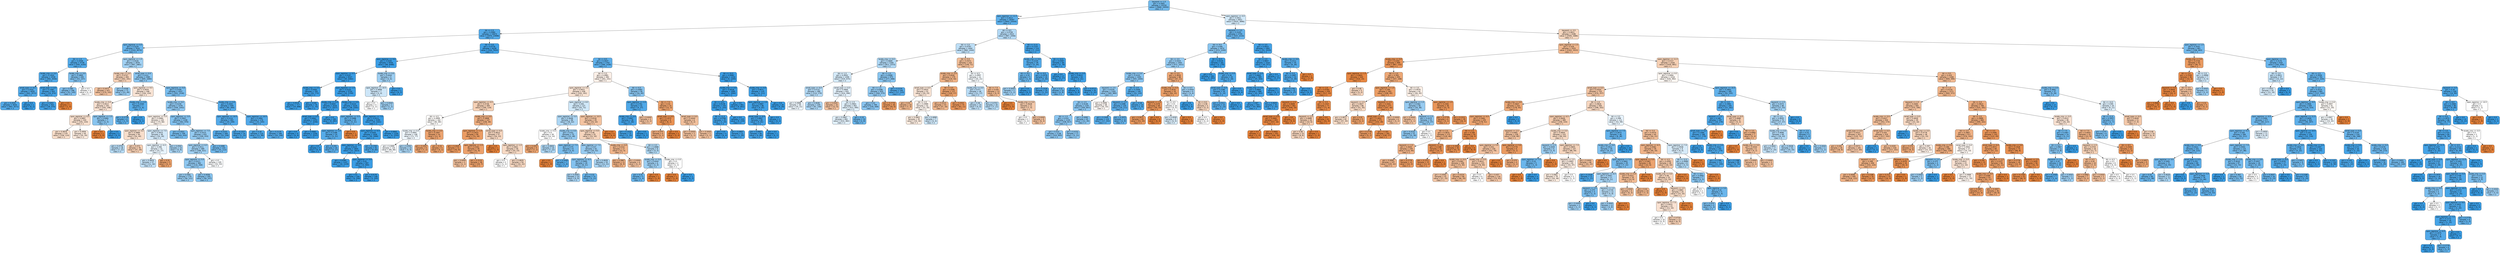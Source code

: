 digraph Tree {
node [shape=box, style="filled, rounded", color="black", fontname=helvetica] ;
edge [fontname=helvetica] ;
0 [label="keyword <= 1.5\ngini = 0.3561\nsamples = 25318\nvalue = [5868, 19450]\nclass = 2", fillcolor="#399de5b2"] ;
1 [label="spon_registrar <= 11.5\ngini = 0.2613\nsamples = 18397\nvalue = [2843, 15554]\nclass = 2", fillcolor="#399de5d0"] ;
0 -> 1 [labeldistance=2.5, labelangle=45, headlabel="True"] ;
2 [label="tld <= 2.5\ngini = 0.2084\nsamples = 15874\nvalue = [1876, 13998]\nclass = 2", fillcolor="#399de5dd"] ;
1 -> 2 ;
3 [label="spon_registrar <= 0.5\ngini = 0.3229\nsamples = 7616\nvalue = [1542, 6074]\nclass = 2", fillcolor="#399de5be"] ;
2 -> 3 ;
4 [label="tld <= 1.5\ngini = 0.2036\nsamples = 4738\nvalue = [545, 4193]\nclass = 2", fillcolor="#399de5de"] ;
3 -> 4 ;
5 [label="locate_cmp <= 0.0\ngini = 0.1933\nsamples = 4538\nvalue = [492, 4046]\nclass = 2", fillcolor="#399de5e0"] ;
4 -> 5 ;
6 [label="email_type <= 6.0\ngini = 0.2032\nsamples = 4035\nvalue = [463, 3572]\nclass = 2", fillcolor="#399de5de"] ;
5 -> 6 ;
7 [label="gini = 0.2032\nsamples = 4034\nvalue = [463, 3571]\nclass = 2", fillcolor="#399de5de"] ;
6 -> 7 ;
8 [label="gini = 0.0\nsamples = 1\nvalue = [0, 1]\nclass = 2", fillcolor="#399de5ff"] ;
6 -> 8 ;
9 [label="email_type <= 6.0\ngini = 0.1087\nsamples = 503\nvalue = [29, 474]\nclass = 2", fillcolor="#399de5ef"] ;
5 -> 9 ;
10 [label="gini = 0.1053\nsamples = 502\nvalue = [28, 474]\nclass = 2", fillcolor="#399de5f0"] ;
9 -> 10 ;
11 [label="gini = 0.0\nsamples = 1\nvalue = [1, 0]\nclass = 1", fillcolor="#e58139ff"] ;
9 -> 11 ;
12 [label="locate_cmp <= 0.0\ngini = 0.3895\nsamples = 200\nvalue = [53, 147]\nclass = 2", fillcolor="#399de5a3"] ;
4 -> 12 ;
13 [label="gini = 0.385\nsamples = 196\nvalue = [51, 145]\nclass = 2", fillcolor="#399de5a5"] ;
12 -> 13 ;
14 [label="gini = 0.5\nsamples = 4\nvalue = [2, 2]\nclass = 1", fillcolor="#e5813900"] ;
12 -> 14 ;
15 [label="spon_registrar <= 1.5\ngini = 0.4528\nsamples = 2878\nvalue = [997, 1881]\nclass = 2", fillcolor="#399de578"] ;
3 -> 15 ;
16 [label="locate_cmp <= 0.0\ngini = 0.4747\nsamples = 493\nvalue = [302, 191]\nclass = 1", fillcolor="#e581395e"] ;
15 -> 16 ;
17 [label="gini = 0.4471\nsamples = 421\nvalue = [279, 142]\nclass = 1", fillcolor="#e581397d"] ;
16 -> 17 ;
18 [label="gini = 0.4348\nsamples = 72\nvalue = [23, 49]\nclass = 2", fillcolor="#399de587"] ;
16 -> 18 ;
19 [label="email_type <= 6.0\ngini = 0.413\nsamples = 2385\nvalue = [695, 1690]\nclass = 2", fillcolor="#399de596"] ;
15 -> 19 ;
20 [label="spon_registrar <= 9.5\ngini = 0.4934\nsamples = 348\nvalue = [194, 154]\nclass = 1", fillcolor="#e5813935"] ;
19 -> 20 ;
21 [label="locate_cmp <= 0.0\ngini = 0.4913\nsamples = 341\nvalue = [193, 148]\nclass = 1", fillcolor="#e581393b"] ;
20 -> 21 ;
22 [label="spon_registrar <= 6.0\ngini = 0.4897\nsamples = 334\nvalue = [191, 143]\nclass = 1", fillcolor="#e5813940"] ;
21 -> 22 ;
23 [label="gini = 0.4879\nsamples = 270\nvalue = [156, 114]\nclass = 1", fillcolor="#e5813945"] ;
22 -> 23 ;
24 [label="gini = 0.4956\nsamples = 64\nvalue = [35, 29]\nclass = 1", fillcolor="#e581392c"] ;
22 -> 24 ;
25 [label="spon_registrar <= 2.5\ngini = 0.4082\nsamples = 7\nvalue = [2, 5]\nclass = 2", fillcolor="#399de599"] ;
21 -> 25 ;
26 [label="gini = 0.0\nsamples = 2\nvalue = [2, 0]\nclass = 1", fillcolor="#e58139ff"] ;
25 -> 26 ;
27 [label="gini = 0.0\nsamples = 5\nvalue = [0, 5]\nclass = 2", fillcolor="#399de5ff"] ;
25 -> 27 ;
28 [label="locate_cmp <= 0.0\ngini = 0.2449\nsamples = 7\nvalue = [1, 6]\nclass = 2", fillcolor="#399de5d4"] ;
20 -> 28 ;
29 [label="gini = 0.2778\nsamples = 6\nvalue = [1, 5]\nclass = 2", fillcolor="#399de5cc"] ;
28 -> 29 ;
30 [label="gini = 0.0\nsamples = 1\nvalue = [0, 1]\nclass = 2", fillcolor="#399de5ff"] ;
28 -> 30 ;
31 [label="spon_registrar <= 9.0\ngini = 0.3709\nsamples = 2037\nvalue = [501, 1536]\nclass = 2", fillcolor="#399de5ac"] ;
19 -> 31 ;
32 [label="locate_cmp <= 0.0\ngini = 0.4159\nsamples = 1478\nvalue = [436, 1042]\nclass = 2", fillcolor="#399de594"] ;
31 -> 32 ;
33 [label="spon_registrar <= 5.0\ngini = 0.4984\nsamples = 140\nvalue = [74, 66]\nclass = 1", fillcolor="#e581391c"] ;
32 -> 33 ;
34 [label="spon_registrar <= 3.0\ngini = 0.4889\nsamples = 94\nvalue = [54, 40]\nclass = 1", fillcolor="#e5813942"] ;
33 -> 34 ;
35 [label="gini = 0.4753\nsamples = 18\nvalue = [7, 11]\nclass = 2", fillcolor="#399de55d"] ;
34 -> 35 ;
36 [label="gini = 0.472\nsamples = 76\nvalue = [47, 29]\nclass = 1", fillcolor="#e5813962"] ;
34 -> 36 ;
37 [label="spon_registrar <= 7.5\ngini = 0.4915\nsamples = 46\nvalue = [20, 26]\nclass = 2", fillcolor="#399de53b"] ;
33 -> 37 ;
38 [label="spon_registrar <= 6.5\ngini = 0.498\nsamples = 32\nvalue = [15, 17]\nclass = 2", fillcolor="#399de51e"] ;
37 -> 38 ;
39 [label="gini = 0.4829\nsamples = 27\nvalue = [11, 16]\nclass = 2", fillcolor="#399de550"] ;
38 -> 39 ;
40 [label="gini = 0.32\nsamples = 5\nvalue = [4, 1]\nclass = 1", fillcolor="#e58139bf"] ;
38 -> 40 ;
41 [label="gini = 0.4592\nsamples = 14\nvalue = [5, 9]\nclass = 2", fillcolor="#399de571"] ;
37 -> 41 ;
42 [label="spon_registrar <= 3.0\ngini = 0.3947\nsamples = 1338\nvalue = [362, 976]\nclass = 2", fillcolor="#399de5a0"] ;
32 -> 42 ;
43 [label="gini = 0.3551\nsamples = 706\nvalue = [163, 543]\nclass = 2", fillcolor="#399de5b2"] ;
42 -> 43 ;
44 [label="spon_registrar <= 7.5\ngini = 0.4315\nsamples = 632\nvalue = [199, 433]\nclass = 2", fillcolor="#399de58a"] ;
42 -> 44 ;
45 [label="spon_registrar <= 6.5\ngini = 0.4511\nsamples = 489\nvalue = [168, 321]\nclass = 2", fillcolor="#399de57a"] ;
44 -> 45 ;
46 [label="spon_registrar <= 5.0\ngini = 0.4217\nsamples = 384\nvalue = [116, 268]\nclass = 2", fillcolor="#399de591"] ;
45 -> 46 ;
47 [label="gini = 0.4381\nsamples = 179\nvalue = [58, 121]\nclass = 2", fillcolor="#399de585"] ;
46 -> 47 ;
48 [label="gini = 0.4058\nsamples = 205\nvalue = [58, 147]\nclass = 2", fillcolor="#399de59a"] ;
46 -> 48 ;
49 [label="gini = 0.5\nsamples = 105\nvalue = [52, 53]\nclass = 2", fillcolor="#399de505"] ;
45 -> 49 ;
50 [label="gini = 0.3396\nsamples = 143\nvalue = [31, 112]\nclass = 2", fillcolor="#399de5b8"] ;
44 -> 50 ;
51 [label="locate_cmp <= 0.0\ngini = 0.2055\nsamples = 559\nvalue = [65, 494]\nclass = 2", fillcolor="#399de5dd"] ;
31 -> 51 ;
52 [label="spon_registrar <= 10.5\ngini = 0.2114\nsamples = 283\nvalue = [34, 249]\nclass = 2", fillcolor="#399de5dc"] ;
51 -> 52 ;
53 [label="gini = 0.2153\nsamples = 269\nvalue = [33, 236]\nclass = 2", fillcolor="#399de5db"] ;
52 -> 53 ;
54 [label="gini = 0.1327\nsamples = 14\nvalue = [1, 13]\nclass = 2", fillcolor="#399de5eb"] ;
52 -> 54 ;
55 [label="spon_registrar <= 10.5\ngini = 0.1994\nsamples = 276\nvalue = [31, 245]\nclass = 2", fillcolor="#399de5df"] ;
51 -> 55 ;
56 [label="gini = 0.18\nsamples = 110\nvalue = [11, 99]\nclass = 2", fillcolor="#399de5e3"] ;
55 -> 56 ;
57 [label="gini = 0.2119\nsamples = 166\nvalue = [20, 146]\nclass = 2", fillcolor="#399de5dc"] ;
55 -> 57 ;
58 [label="tld <= 3.5\ngini = 0.0776\nsamples = 8258\nvalue = [334, 7924]\nclass = 2", fillcolor="#399de5f4"] ;
2 -> 58 ;
59 [label="spon_registrar <= 9.0\ngini = 0.0205\nsamples = 6556\nvalue = [68, 6488]\nclass = 2", fillcolor="#399de5fc"] ;
58 -> 59 ;
60 [label="spon_registrar <= 0.5\ngini = 0.0197\nsamples = 6547\nvalue = [65, 6482]\nclass = 2", fillcolor="#399de5fc"] ;
59 -> 60 ;
61 [label="locate_cmp <= 0.0\ngini = 0.0492\nsamples = 793\nvalue = [20, 773]\nclass = 2", fillcolor="#399de5f8"] ;
60 -> 61 ;
62 [label="gini = 0.0516\nsamples = 717\nvalue = [19, 698]\nclass = 2", fillcolor="#399de5f8"] ;
61 -> 62 ;
63 [label="gini = 0.026\nsamples = 76\nvalue = [1, 75]\nclass = 2", fillcolor="#399de5fc"] ;
61 -> 63 ;
64 [label="spon_registrar <= 1.5\ngini = 0.0155\nsamples = 5754\nvalue = [45, 5709]\nclass = 2", fillcolor="#399de5fd"] ;
60 -> 64 ;
65 [label="locate_cmp <= 0.0\ngini = 0.0055\nsamples = 2534\nvalue = [7, 2527]\nclass = 2", fillcolor="#399de5fe"] ;
64 -> 65 ;
66 [label="email_type <= 6.0\ngini = 0.0062\nsamples = 2253\nvalue = [7, 2246]\nclass = 2", fillcolor="#399de5fe"] ;
65 -> 66 ;
67 [label="gini = 0.0\nsamples = 9\nvalue = [0, 9]\nclass = 2", fillcolor="#399de5ff"] ;
66 -> 67 ;
68 [label="gini = 0.0062\nsamples = 2244\nvalue = [7, 2237]\nclass = 2", fillcolor="#399de5fe"] ;
66 -> 68 ;
69 [label="gini = 0.0\nsamples = 281\nvalue = [0, 281]\nclass = 2", fillcolor="#399de5ff"] ;
65 -> 69 ;
70 [label="locate_cmp <= 0.0\ngini = 0.0233\nsamples = 3220\nvalue = [38, 3182]\nclass = 2", fillcolor="#399de5fc"] ;
64 -> 70 ;
71 [label="spon_registrar <= 5.5\ngini = 0.2688\nsamples = 25\nvalue = [4, 21]\nclass = 2", fillcolor="#399de5ce"] ;
70 -> 71 ;
72 [label="spon_registrar <= 3.0\ngini = 0.2188\nsamples = 24\nvalue = [3, 21]\nclass = 2", fillcolor="#399de5db"] ;
71 -> 72 ;
73 [label="gini = 0.0\nsamples = 4\nvalue = [0, 4]\nclass = 2", fillcolor="#399de5ff"] ;
72 -> 73 ;
74 [label="gini = 0.255\nsamples = 20\nvalue = [3, 17]\nclass = 2", fillcolor="#399de5d2"] ;
72 -> 74 ;
75 [label="gini = 0.0\nsamples = 1\nvalue = [1, 0]\nclass = 1", fillcolor="#e58139ff"] ;
71 -> 75 ;
76 [label="spon_registrar <= 7.5\ngini = 0.0211\nsamples = 3195\nvalue = [34, 3161]\nclass = 2", fillcolor="#399de5fc"] ;
70 -> 76 ;
77 [label="spon_registrar <= 6.5\ngini = 0.0305\nsamples = 1936\nvalue = [30, 1906]\nclass = 2", fillcolor="#399de5fb"] ;
76 -> 77 ;
78 [label="spon_registrar <= 3.0\ngini = 0.0225\nsamples = 1844\nvalue = [21, 1823]\nclass = 2", fillcolor="#399de5fc"] ;
77 -> 78 ;
79 [label="gini = 0.0285\nsamples = 1247\nvalue = [18, 1229]\nclass = 2", fillcolor="#399de5fb"] ;
78 -> 79 ;
80 [label="spon_registrar <= 5.0\ngini = 0.01\nsamples = 597\nvalue = [3, 594]\nclass = 2", fillcolor="#399de5fe"] ;
78 -> 80 ;
81 [label="gini = 0.0\nsamples = 259\nvalue = [0, 259]\nclass = 2", fillcolor="#399de5ff"] ;
80 -> 81 ;
82 [label="gini = 0.0176\nsamples = 338\nvalue = [3, 335]\nclass = 2", fillcolor="#399de5fd"] ;
80 -> 82 ;
83 [label="gini = 0.1765\nsamples = 92\nvalue = [9, 83]\nclass = 2", fillcolor="#399de5e3"] ;
77 -> 83 ;
84 [label="gini = 0.0063\nsamples = 1259\nvalue = [4, 1255]\nclass = 2", fillcolor="#399de5fe"] ;
76 -> 84 ;
85 [label="locate_cmp <= 0.0\ngini = 0.4444\nsamples = 9\nvalue = [3, 6]\nclass = 2", fillcolor="#399de57f"] ;
59 -> 85 ;
86 [label="spon_registrar <= 10.5\ngini = 0.4898\nsamples = 7\nvalue = [3, 4]\nclass = 2", fillcolor="#399de540"] ;
85 -> 86 ;
87 [label="gini = 0.5\nsamples = 4\nvalue = [2, 2]\nclass = 1", fillcolor="#e5813900"] ;
86 -> 87 ;
88 [label="gini = 0.4444\nsamples = 3\nvalue = [1, 2]\nclass = 2", fillcolor="#399de57f"] ;
86 -> 88 ;
89 [label="gini = 0.0\nsamples = 2\nvalue = [0, 2]\nclass = 2", fillcolor="#399de5ff"] ;
85 -> 89 ;
90 [label="tld <= 8.5\ngini = 0.2637\nsamples = 1702\nvalue = [266, 1436]\nclass = 2", fillcolor="#399de5d0"] ;
58 -> 90 ;
91 [label="tld <= 5.5\ngini = 0.4981\nsamples = 492\nvalue = [261, 231]\nclass = 1", fillcolor="#e581391d"] ;
90 -> 91 ;
92 [label="spon_registrar <= 3.5\ngini = 0.4923\nsamples = 436\nvalue = [245, 191]\nclass = 1", fillcolor="#e5813938"] ;
91 -> 92 ;
93 [label="spon_registrar <= 0.5\ngini = 0.4736\nsamples = 309\nvalue = [190, 119]\nclass = 1", fillcolor="#e581395f"] ;
92 -> 93 ;
94 [label="tld <= 4.5\ngini = 0.4999\nsamples = 162\nvalue = [82, 80]\nclass = 1", fillcolor="#e5813906"] ;
93 -> 94 ;
95 [label="locate_cmp <= 0.0\ngini = 0.4992\nsamples = 148\nvalue = [71, 77]\nclass = 2", fillcolor="#399de514"] ;
94 -> 95 ;
96 [label="gini = 0.4999\nsamples = 134\nvalue = [66, 68]\nclass = 2", fillcolor="#399de508"] ;
95 -> 96 ;
97 [label="gini = 0.4592\nsamples = 14\nvalue = [5, 9]\nclass = 2", fillcolor="#399de571"] ;
95 -> 97 ;
98 [label="locate_cmp <= 0.0\ngini = 0.3367\nsamples = 14\nvalue = [11, 3]\nclass = 1", fillcolor="#e58139b9"] ;
94 -> 98 ;
99 [label="gini = 0.3457\nsamples = 9\nvalue = [7, 2]\nclass = 1", fillcolor="#e58139b6"] ;
98 -> 99 ;
100 [label="gini = 0.32\nsamples = 5\nvalue = [4, 1]\nclass = 1", fillcolor="#e58139bf"] ;
98 -> 100 ;
101 [label="locate_cmp <= 0.0\ngini = 0.3898\nsamples = 147\nvalue = [108, 39]\nclass = 1", fillcolor="#e58139a3"] ;
93 -> 101 ;
102 [label="spon_registrar <= 1.5\ngini = 0.2923\nsamples = 90\nvalue = [74, 16]\nclass = 1", fillcolor="#e58139c8"] ;
101 -> 102 ;
103 [label="gini = 0.2645\nsamples = 51\nvalue = [43, 8]\nclass = 1", fillcolor="#e58139d0"] ;
102 -> 103 ;
104 [label="spon_registrar <= 2.5\ngini = 0.3261\nsamples = 39\nvalue = [31, 8]\nclass = 1", fillcolor="#e58139bd"] ;
102 -> 104 ;
105 [label="gini = 0.4444\nsamples = 3\nvalue = [2, 1]\nclass = 1", fillcolor="#e581397f"] ;
104 -> 105 ;
106 [label="gini = 0.3133\nsamples = 36\nvalue = [29, 7]\nclass = 1", fillcolor="#e58139c1"] ;
104 -> 106 ;
107 [label="email_type <= 6.0\ngini = 0.4814\nsamples = 57\nvalue = [34, 23]\nclass = 1", fillcolor="#e5813952"] ;
101 -> 107 ;
108 [label="gini = 0.0\nsamples = 1\nvalue = [1, 0]\nclass = 1", fillcolor="#e58139ff"] ;
107 -> 108 ;
109 [label="spon_registrar <= 1.5\ngini = 0.4841\nsamples = 56\nvalue = [33, 23]\nclass = 1", fillcolor="#e581394d"] ;
107 -> 109 ;
110 [label="gini = 0.5\nsamples = 2\nvalue = [1, 1]\nclass = 1", fillcolor="#e5813900"] ;
109 -> 110 ;
111 [label="gini = 0.4829\nsamples = 54\nvalue = [32, 22]\nclass = 1", fillcolor="#e5813950"] ;
109 -> 111 ;
112 [label="spon_registrar <= 8.5\ngini = 0.491\nsamples = 127\nvalue = [55, 72]\nclass = 2", fillcolor="#399de53c"] ;
92 -> 112 ;
113 [label="spon_registrar <= 5.0\ngini = 0.4648\nsamples = 98\nvalue = [36, 62]\nclass = 2", fillcolor="#399de56b"] ;
112 -> 113 ;
114 [label="locate_cmp <= 0.0\ngini = 0.5\nsamples = 28\nvalue = [14, 14]\nclass = 1", fillcolor="#e5813900"] ;
113 -> 114 ;
115 [label="gini = 0.3457\nsamples = 9\nvalue = [7, 2]\nclass = 1", fillcolor="#e58139b6"] ;
114 -> 115 ;
116 [label="gini = 0.4654\nsamples = 19\nvalue = [7, 12]\nclass = 2", fillcolor="#399de56a"] ;
114 -> 116 ;
117 [label="locate_cmp <= 0.0\ngini = 0.431\nsamples = 70\nvalue = [22, 48]\nclass = 2", fillcolor="#399de58a"] ;
113 -> 117 ;
118 [label="spon_registrar <= 7.5\ngini = 0.375\nsamples = 8\nvalue = [2, 6]\nclass = 2", fillcolor="#399de5aa"] ;
117 -> 118 ;
119 [label="gini = 0.0\nsamples = 1\nvalue = [1, 0]\nclass = 1", fillcolor="#e58139ff"] ;
118 -> 119 ;
120 [label="gini = 0.2449\nsamples = 7\nvalue = [1, 6]\nclass = 2", fillcolor="#399de5d4"] ;
118 -> 120 ;
121 [label="spon_registrar <= 7.5\ngini = 0.437\nsamples = 62\nvalue = [20, 42]\nclass = 2", fillcolor="#399de586"] ;
117 -> 121 ;
122 [label="spon_registrar <= 6.5\ngini = 0.3995\nsamples = 29\nvalue = [8, 21]\nclass = 2", fillcolor="#399de59e"] ;
121 -> 122 ;
123 [label="gini = 0.4592\nsamples = 14\nvalue = [5, 9]\nclass = 2", fillcolor="#399de571"] ;
122 -> 123 ;
124 [label="gini = 0.32\nsamples = 15\nvalue = [3, 12]\nclass = 2", fillcolor="#399de5bf"] ;
122 -> 124 ;
125 [label="gini = 0.4628\nsamples = 33\nvalue = [12, 21]\nclass = 2", fillcolor="#399de56d"] ;
121 -> 125 ;
126 [label="spon_registrar <= 10.5\ngini = 0.4518\nsamples = 29\nvalue = [19, 10]\nclass = 1", fillcolor="#e5813979"] ;
112 -> 126 ;
127 [label="spon_registrar <= 9.5\ngini = 0.48\nsamples = 25\nvalue = [15, 10]\nclass = 1", fillcolor="#e5813955"] ;
126 -> 127 ;
128 [label="locate_cmp <= 0.0\ngini = 0.4152\nsamples = 17\nvalue = [12, 5]\nclass = 1", fillcolor="#e5813995"] ;
127 -> 128 ;
129 [label="gini = 0.3967\nsamples = 11\nvalue = [8, 3]\nclass = 1", fillcolor="#e581399f"] ;
128 -> 129 ;
130 [label="gini = 0.4444\nsamples = 6\nvalue = [4, 2]\nclass = 1", fillcolor="#e581397f"] ;
128 -> 130 ;
131 [label="tld <= 4.5\ngini = 0.4688\nsamples = 8\nvalue = [3, 5]\nclass = 2", fillcolor="#399de566"] ;
127 -> 131 ;
132 [label="locate_cmp <= 0.0\ngini = 0.4444\nsamples = 6\nvalue = [2, 4]\nclass = 2", fillcolor="#399de57f"] ;
131 -> 132 ;
133 [label="gini = 0.32\nsamples = 5\nvalue = [1, 4]\nclass = 2", fillcolor="#399de5bf"] ;
132 -> 133 ;
134 [label="gini = 0.0\nsamples = 1\nvalue = [1, 0]\nclass = 1", fillcolor="#e58139ff"] ;
132 -> 134 ;
135 [label="locate_cmp <= 0.0\ngini = 0.5\nsamples = 2\nvalue = [1, 1]\nclass = 1", fillcolor="#e5813900"] ;
131 -> 135 ;
136 [label="gini = 0.0\nsamples = 1\nvalue = [1, 0]\nclass = 1", fillcolor="#e58139ff"] ;
135 -> 136 ;
137 [label="gini = 0.0\nsamples = 1\nvalue = [0, 1]\nclass = 2", fillcolor="#399de5ff"] ;
135 -> 137 ;
138 [label="gini = 0.0\nsamples = 4\nvalue = [4, 0]\nclass = 1", fillcolor="#e58139ff"] ;
126 -> 138 ;
139 [label="tld <= 6.5\ngini = 0.4082\nsamples = 56\nvalue = [16, 40]\nclass = 2", fillcolor="#399de599"] ;
91 -> 139 ;
140 [label="spon_registrar <= 2.0\ngini = 0.1761\nsamples = 41\nvalue = [4, 37]\nclass = 2", fillcolor="#399de5e3"] ;
139 -> 140 ;
141 [label="locate_cmp <= 0.0\ngini = 0.0997\nsamples = 38\nvalue = [2, 36]\nclass = 2", fillcolor="#399de5f1"] ;
140 -> 141 ;
142 [label="gini = 0.1023\nsamples = 37\nvalue = [2, 35]\nclass = 2", fillcolor="#399de5f0"] ;
141 -> 142 ;
143 [label="gini = 0.0\nsamples = 1\nvalue = [0, 1]\nclass = 2", fillcolor="#399de5ff"] ;
141 -> 143 ;
144 [label="gini = 0.4444\nsamples = 3\nvalue = [2, 1]\nclass = 1", fillcolor="#e581397f"] ;
140 -> 144 ;
145 [label="tld <= 7.5\ngini = 0.32\nsamples = 15\nvalue = [12, 3]\nclass = 1", fillcolor="#e58139bf"] ;
139 -> 145 ;
146 [label="email_type <= 6.0\ngini = 0.1975\nsamples = 9\nvalue = [8, 1]\nclass = 1", fillcolor="#e58139df"] ;
145 -> 146 ;
147 [label="gini = 0.375\nsamples = 4\nvalue = [3, 1]\nclass = 1", fillcolor="#e58139aa"] ;
146 -> 147 ;
148 [label="gini = 0.0\nsamples = 5\nvalue = [5, 0]\nclass = 1", fillcolor="#e58139ff"] ;
146 -> 148 ;
149 [label="email_type <= 6.0\ngini = 0.4444\nsamples = 6\nvalue = [4, 2]\nclass = 1", fillcolor="#e581397f"] ;
145 -> 149 ;
150 [label="gini = 0.4444\nsamples = 3\nvalue = [2, 1]\nclass = 1", fillcolor="#e581397f"] ;
149 -> 150 ;
151 [label="gini = 0.4444\nsamples = 3\nvalue = [2, 1]\nclass = 1", fillcolor="#e581397f"] ;
149 -> 151 ;
152 [label="tld <= 15.5\ngini = 0.0082\nsamples = 1210\nvalue = [5, 1205]\nclass = 2", fillcolor="#399de5fe"] ;
90 -> 152 ;
153 [label="locate_cmp <= 0.0\ngini = 0.0018\nsamples = 1095\nvalue = [1, 1094]\nclass = 2", fillcolor="#399de5ff"] ;
152 -> 153 ;
154 [label="tld <= 13.5\ngini = 0.0138\nsamples = 144\nvalue = [1, 143]\nclass = 2", fillcolor="#399de5fd"] ;
153 -> 154 ;
155 [label="tld <= 11.5\ngini = 0.0768\nsamples = 25\nvalue = [1, 24]\nclass = 2", fillcolor="#399de5f4"] ;
154 -> 155 ;
156 [label="gini = 0.0\nsamples = 4\nvalue = [0, 4]\nclass = 2", fillcolor="#399de5ff"] ;
155 -> 156 ;
157 [label="gini = 0.0907\nsamples = 21\nvalue = [1, 20]\nclass = 2", fillcolor="#399de5f2"] ;
155 -> 157 ;
158 [label="gini = 0.0\nsamples = 119\nvalue = [0, 119]\nclass = 2", fillcolor="#399de5ff"] ;
154 -> 158 ;
159 [label="gini = 0.0\nsamples = 951\nvalue = [0, 951]\nclass = 2", fillcolor="#399de5ff"] ;
153 -> 159 ;
160 [label="locate_cmp <= 0.0\ngini = 0.0671\nsamples = 115\nvalue = [4, 111]\nclass = 2", fillcolor="#399de5f6"] ;
152 -> 160 ;
161 [label="spon_registrar <= 2.0\ngini = 0.0887\nsamples = 86\nvalue = [4, 82]\nclass = 2", fillcolor="#399de5f3"] ;
160 -> 161 ;
162 [label="email_type <= 6.0\ngini = 0.0897\nsamples = 85\nvalue = [4, 81]\nclass = 2", fillcolor="#399de5f2"] ;
161 -> 162 ;
163 [label="gini = 0.0907\nsamples = 84\nvalue = [4, 80]\nclass = 2", fillcolor="#399de5f2"] ;
162 -> 163 ;
164 [label="gini = 0.0\nsamples = 1\nvalue = [0, 1]\nclass = 2", fillcolor="#399de5ff"] ;
162 -> 164 ;
165 [label="gini = 0.0\nsamples = 1\nvalue = [0, 1]\nclass = 2", fillcolor="#399de5ff"] ;
161 -> 165 ;
166 [label="gini = 0.0\nsamples = 29\nvalue = [0, 29]\nclass = 2", fillcolor="#399de5ff"] ;
160 -> 166 ;
167 [label="tld <= 8.5\ngini = 0.4728\nsamples = 2523\nvalue = [967, 1556]\nclass = 2", fillcolor="#399de561"] ;
1 -> 167 ;
168 [label="tld <= 3.5\ngini = 0.4797\nsamples = 2404\nvalue = [960, 1444]\nclass = 2", fillcolor="#399de555"] ;
167 -> 168 ;
169 [label="locate_cmp <= 0.0\ngini = 0.4669\nsamples = 2184\nvalue = [811, 1373]\nclass = 2", fillcolor="#399de568"] ;
168 -> 169 ;
170 [label="tld <= 1.5\ngini = 0.4932\nsamples = 1209\nvalue = [534, 675]\nclass = 2", fillcolor="#399de535"] ;
169 -> 170 ;
171 [label="email_type <= 6.0\ngini = 0.4715\nsamples = 289\nvalue = [110, 179]\nclass = 2", fillcolor="#399de562"] ;
170 -> 171 ;
172 [label="gini = 0.4988\nsamples = 40\nvalue = [19, 21]\nclass = 2", fillcolor="#399de518"] ;
171 -> 172 ;
173 [label="gini = 0.4638\nsamples = 249\nvalue = [91, 158]\nclass = 2", fillcolor="#399de56c"] ;
171 -> 173 ;
174 [label="email_type <= 6.0\ngini = 0.4969\nsamples = 920\nvalue = [424, 496]\nclass = 2", fillcolor="#399de525"] ;
170 -> 174 ;
175 [label="gini = 0.4444\nsamples = 18\nvalue = [12, 6]\nclass = 1", fillcolor="#e581397f"] ;
174 -> 175 ;
176 [label="tld <= 2.5\ngini = 0.4963\nsamples = 902\nvalue = [412, 490]\nclass = 2", fillcolor="#399de529"] ;
174 -> 176 ;
177 [label="gini = 0.4967\nsamples = 892\nvalue = [410, 482]\nclass = 2", fillcolor="#399de526"] ;
176 -> 177 ;
178 [label="gini = 0.32\nsamples = 10\nvalue = [2, 8]\nclass = 2", fillcolor="#399de5bf"] ;
176 -> 178 ;
179 [label="tld <= 2.5\ngini = 0.4068\nsamples = 975\nvalue = [277, 698]\nclass = 2", fillcolor="#399de59a"] ;
169 -> 179 ;
180 [label="tld <= 1.5\ngini = 0.4288\nsamples = 835\nvalue = [260, 575]\nclass = 2", fillcolor="#399de58c"] ;
179 -> 180 ;
181 [label="gini = 0.41\nsamples = 799\nvalue = [230, 569]\nclass = 2", fillcolor="#399de598"] ;
180 -> 181 ;
182 [label="gini = 0.2778\nsamples = 36\nvalue = [30, 6]\nclass = 1", fillcolor="#e58139cc"] ;
180 -> 182 ;
183 [label="gini = 0.2134\nsamples = 140\nvalue = [17, 123]\nclass = 2", fillcolor="#399de5dc"] ;
179 -> 183 ;
184 [label="tld <= 5.5\ngini = 0.4371\nsamples = 220\nvalue = [149, 71]\nclass = 1", fillcolor="#e5813985"] ;
168 -> 184 ;
185 [label="locate_cmp <= 0.0\ngini = 0.4026\nsamples = 179\nvalue = [129, 50]\nclass = 1", fillcolor="#e581399c"] ;
184 -> 185 ;
186 [label="email_type <= 6.0\ngini = 0.4933\nsamples = 52\nvalue = [29, 23]\nclass = 1", fillcolor="#e5813935"] ;
185 -> 186 ;
187 [label="gini = 0.42\nsamples = 10\nvalue = [7, 3]\nclass = 1", fillcolor="#e5813992"] ;
186 -> 187 ;
188 [label="tld <= 4.5\ngini = 0.4989\nsamples = 42\nvalue = [22, 20]\nclass = 1", fillcolor="#e5813917"] ;
186 -> 188 ;
189 [label="gini = 0.4963\nsamples = 35\nvalue = [19, 16]\nclass = 1", fillcolor="#e5813928"] ;
188 -> 189 ;
190 [label="gini = 0.4898\nsamples = 7\nvalue = [3, 4]\nclass = 2", fillcolor="#399de540"] ;
188 -> 190 ;
191 [label="tld <= 4.5\ngini = 0.3348\nsamples = 127\nvalue = [100, 27]\nclass = 1", fillcolor="#e58139ba"] ;
185 -> 191 ;
192 [label="gini = 0.4215\nsamples = 53\nvalue = [37, 16]\nclass = 1", fillcolor="#e5813991"] ;
191 -> 192 ;
193 [label="gini = 0.2531\nsamples = 74\nvalue = [63, 11]\nclass = 1", fillcolor="#e58139d2"] ;
191 -> 193 ;
194 [label="tld <= 6.5\ngini = 0.4997\nsamples = 41\nvalue = [20, 21]\nclass = 2", fillcolor="#399de50c"] ;
184 -> 194 ;
195 [label="locate_cmp <= 0.0\ngini = 0.477\nsamples = 28\nvalue = [11, 17]\nclass = 2", fillcolor="#399de55a"] ;
194 -> 195 ;
196 [label="gini = 0.48\nsamples = 10\nvalue = [4, 6]\nclass = 2", fillcolor="#399de555"] ;
195 -> 196 ;
197 [label="gini = 0.4753\nsamples = 18\nvalue = [7, 11]\nclass = 2", fillcolor="#399de55d"] ;
195 -> 197 ;
198 [label="tld <= 7.5\ngini = 0.426\nsamples = 13\nvalue = [9, 4]\nclass = 1", fillcolor="#e581398e"] ;
194 -> 198 ;
199 [label="gini = 0.0\nsamples = 2\nvalue = [2, 0]\nclass = 1", fillcolor="#e58139ff"] ;
198 -> 199 ;
200 [label="locate_cmp <= 0.0\ngini = 0.4628\nsamples = 11\nvalue = [7, 4]\nclass = 1", fillcolor="#e581396d"] ;
198 -> 200 ;
201 [label="gini = 0.5\nsamples = 2\nvalue = [1, 1]\nclass = 1", fillcolor="#e5813900"] ;
200 -> 201 ;
202 [label="gini = 0.4444\nsamples = 9\nvalue = [6, 3]\nclass = 1", fillcolor="#e581397f"] ;
200 -> 202 ;
203 [label="tld <= 11.0\ngini = 0.1107\nsamples = 119\nvalue = [7, 112]\nclass = 2", fillcolor="#399de5ef"] ;
167 -> 203 ;
204 [label="locate_cmp <= 0.0\ngini = 0.2235\nsamples = 39\nvalue = [5, 34]\nclass = 2", fillcolor="#399de5da"] ;
203 -> 204 ;
205 [label="tld <= 9.5\ngini = 0.32\nsamples = 5\nvalue = [1, 4]\nclass = 2", fillcolor="#399de5bf"] ;
204 -> 205 ;
206 [label="gini = 0.4444\nsamples = 3\nvalue = [1, 2]\nclass = 2", fillcolor="#399de57f"] ;
205 -> 206 ;
207 [label="gini = 0.0\nsamples = 2\nvalue = [0, 2]\nclass = 2", fillcolor="#399de5ff"] ;
205 -> 207 ;
208 [label="tld <= 9.5\ngini = 0.2076\nsamples = 34\nvalue = [4, 30]\nclass = 2", fillcolor="#399de5dd"] ;
204 -> 208 ;
209 [label="gini = 0.1528\nsamples = 24\nvalue = [2, 22]\nclass = 2", fillcolor="#399de5e8"] ;
208 -> 209 ;
210 [label="gini = 0.32\nsamples = 10\nvalue = [2, 8]\nclass = 2", fillcolor="#399de5bf"] ;
208 -> 210 ;
211 [label="tld <= 14.0\ngini = 0.0487\nsamples = 80\nvalue = [2, 78]\nclass = 2", fillcolor="#399de5f8"] ;
203 -> 211 ;
212 [label="gini = 0.0\nsamples = 17\nvalue = [0, 17]\nclass = 2", fillcolor="#399de5ff"] ;
211 -> 212 ;
213 [label="locate_cmp <= 0.0\ngini = 0.0615\nsamples = 63\nvalue = [2, 61]\nclass = 2", fillcolor="#399de5f7"] ;
211 -> 213 ;
214 [label="gini = 0.0\nsamples = 9\nvalue = [0, 9]\nclass = 2", fillcolor="#399de5ff"] ;
213 -> 214 ;
215 [label="gini = 0.0713\nsamples = 54\nvalue = [2, 52]\nclass = 2", fillcolor="#399de5f5"] ;
213 -> 215 ;
216 [label="spon_registrar <= 0.5\ngini = 0.4921\nsamples = 6921\nvalue = [3025, 3896]\nclass = 2", fillcolor="#399de539"] ;
0 -> 216 [labeldistance=2.5, labelangle=-45, headlabel="False"] ;
217 [label="keyword <= 3.5\ngini = 0.3102\nsamples = 2735\nvalue = [525, 2210]\nclass = 2", fillcolor="#399de5c2"] ;
216 -> 217 ;
218 [label="tld <= 9.5\ngini = 0.406\nsamples = 1674\nvalue = [474, 1200]\nclass = 2", fillcolor="#399de59a"] ;
217 -> 218 ;
219 [label="tld <= 3.5\ngini = 0.4324\nsamples = 1493\nvalue = [472, 1021]\nclass = 2", fillcolor="#399de589"] ;
218 -> 219 ;
220 [label="locate_cmp <= 0.0\ngini = 0.4103\nsamples = 1405\nvalue = [405, 1000]\nclass = 2", fillcolor="#399de598"] ;
219 -> 220 ;
221 [label="keyword <= 2.5\ngini = 0.4234\nsamples = 1265\nvalue = [385, 880]\nclass = 2", fillcolor="#399de58f"] ;
220 -> 221 ;
222 [label="tld <= 2.5\ngini = 0.4138\nsamples = 1197\nvalue = [350, 847]\nclass = 2", fillcolor="#399de596"] ;
221 -> 222 ;
223 [label="tld <= 1.5\ngini = 0.414\nsamples = 1155\nvalue = [338, 817]\nclass = 2", fillcolor="#399de596"] ;
222 -> 223 ;
224 [label="gini = 0.414\nsamples = 1138\nvalue = [333, 805]\nclass = 2", fillcolor="#399de596"] ;
223 -> 224 ;
225 [label="gini = 0.4152\nsamples = 17\nvalue = [5, 12]\nclass = 2", fillcolor="#399de595"] ;
223 -> 225 ;
226 [label="gini = 0.4082\nsamples = 42\nvalue = [12, 30]\nclass = 2", fillcolor="#399de599"] ;
222 -> 226 ;
227 [label="gini = 0.4996\nsamples = 68\nvalue = [35, 33]\nclass = 1", fillcolor="#e581390f"] ;
221 -> 227 ;
228 [label="tld <= 2.0\ngini = 0.2449\nsamples = 140\nvalue = [20, 120]\nclass = 2", fillcolor="#399de5d4"] ;
220 -> 228 ;
229 [label="keyword <= 2.5\ngini = 0.2496\nsamples = 130\nvalue = [19, 111]\nclass = 2", fillcolor="#399de5d3"] ;
228 -> 229 ;
230 [label="gini = 0.2449\nsamples = 119\nvalue = [17, 102]\nclass = 2", fillcolor="#399de5d4"] ;
229 -> 230 ;
231 [label="gini = 0.2975\nsamples = 11\nvalue = [2, 9]\nclass = 2", fillcolor="#399de5c6"] ;
229 -> 231 ;
232 [label="gini = 0.18\nsamples = 10\nvalue = [1, 9]\nclass = 2", fillcolor="#399de5e3"] ;
228 -> 232 ;
233 [label="tld <= 5.5\ngini = 0.3634\nsamples = 88\nvalue = [67, 21]\nclass = 1", fillcolor="#e58139af"] ;
219 -> 233 ;
234 [label="locate_cmp <= 0.0\ngini = 0.3076\nsamples = 79\nvalue = [64, 15]\nclass = 1", fillcolor="#e58139c3"] ;
233 -> 234 ;
235 [label="keyword <= 2.5\ngini = 0.2478\nsamples = 69\nvalue = [59, 10]\nclass = 1", fillcolor="#e58139d4"] ;
234 -> 235 ;
236 [label="gini = 0.2671\nsamples = 63\nvalue = [53, 10]\nclass = 1", fillcolor="#e58139cf"] ;
235 -> 236 ;
237 [label="gini = 0.0\nsamples = 6\nvalue = [6, 0]\nclass = 1", fillcolor="#e58139ff"] ;
235 -> 237 ;
238 [label="tld <= 4.5\ngini = 0.5\nsamples = 10\nvalue = [5, 5]\nclass = 1", fillcolor="#e5813900"] ;
234 -> 238 ;
239 [label="gini = 0.4938\nsamples = 9\nvalue = [4, 5]\nclass = 2", fillcolor="#399de533"] ;
238 -> 239 ;
240 [label="gini = 0.0\nsamples = 1\nvalue = [1, 0]\nclass = 1", fillcolor="#e58139ff"] ;
238 -> 240 ;
241 [label="tld <= 6.5\ngini = 0.4444\nsamples = 9\nvalue = [3, 6]\nclass = 2", fillcolor="#399de57f"] ;
233 -> 241 ;
242 [label="gini = 0.0\nsamples = 4\nvalue = [0, 4]\nclass = 2", fillcolor="#399de5ff"] ;
241 -> 242 ;
243 [label="tld <= 8.0\ngini = 0.48\nsamples = 5\nvalue = [3, 2]\nclass = 1", fillcolor="#e5813955"] ;
241 -> 243 ;
244 [label="gini = 0.5\nsamples = 4\nvalue = [2, 2]\nclass = 1", fillcolor="#e5813900"] ;
243 -> 244 ;
245 [label="gini = 0.0\nsamples = 1\nvalue = [1, 0]\nclass = 1", fillcolor="#e58139ff"] ;
243 -> 245 ;
246 [label="tld <= 15.5\ngini = 0.0219\nsamples = 181\nvalue = [2, 179]\nclass = 2", fillcolor="#399de5fc"] ;
218 -> 246 ;
247 [label="gini = 0.0\nsamples = 161\nvalue = [0, 161]\nclass = 2", fillcolor="#399de5ff"] ;
246 -> 247 ;
248 [label="locate_cmp <= 0.0\ngini = 0.18\nsamples = 20\nvalue = [2, 18]\nclass = 2", fillcolor="#399de5e3"] ;
246 -> 248 ;
249 [label="email_type <= 6.0\ngini = 0.2188\nsamples = 16\nvalue = [2, 14]\nclass = 2", fillcolor="#399de5db"] ;
248 -> 249 ;
250 [label="gini = 0.2311\nsamples = 15\nvalue = [2, 13]\nclass = 2", fillcolor="#399de5d8"] ;
249 -> 250 ;
251 [label="gini = 0.0\nsamples = 1\nvalue = [0, 1]\nclass = 2", fillcolor="#399de5ff"] ;
249 -> 251 ;
252 [label="gini = 0.0\nsamples = 4\nvalue = [0, 4]\nclass = 2", fillcolor="#399de5ff"] ;
248 -> 252 ;
253 [label="tld <= 3.5\ngini = 0.0915\nsamples = 1061\nvalue = [51, 1010]\nclass = 2", fillcolor="#399de5f2"] ;
217 -> 253 ;
254 [label="tld <= 2.0\ngini = 0.0847\nsamples = 1016\nvalue = [45, 971]\nclass = 2", fillcolor="#399de5f3"] ;
253 -> 254 ;
255 [label="email_type <= 6.0\ngini = 0.0869\nsamples = 989\nvalue = [45, 944]\nclass = 2", fillcolor="#399de5f3"] ;
254 -> 255 ;
256 [label="locate_cmp <= 0.0\ngini = 0.0869\nsamples = 988\nvalue = [45, 943]\nclass = 2", fillcolor="#399de5f3"] ;
255 -> 256 ;
257 [label="gini = 0.087\nsamples = 943\nvalue = [43, 900]\nclass = 2", fillcolor="#399de5f3"] ;
256 -> 257 ;
258 [label="gini = 0.0849\nsamples = 45\nvalue = [2, 43]\nclass = 2", fillcolor="#399de5f3"] ;
256 -> 258 ;
259 [label="gini = 0.0\nsamples = 1\nvalue = [0, 1]\nclass = 2", fillcolor="#399de5ff"] ;
255 -> 259 ;
260 [label="gini = 0.0\nsamples = 27\nvalue = [0, 27]\nclass = 2", fillcolor="#399de5ff"] ;
254 -> 260 ;
261 [label="locate_cmp <= 0.0\ngini = 0.2311\nsamples = 45\nvalue = [6, 39]\nclass = 2", fillcolor="#399de5d8"] ;
253 -> 261 ;
262 [label="tld <= 5.5\ngini = 0.1687\nsamples = 43\nvalue = [4, 39]\nclass = 2", fillcolor="#399de5e5"] ;
261 -> 262 ;
263 [label="gini = 0.1761\nsamples = 41\nvalue = [4, 37]\nclass = 2", fillcolor="#399de5e3"] ;
262 -> 263 ;
264 [label="gini = 0.0\nsamples = 2\nvalue = [0, 2]\nclass = 2", fillcolor="#399de5ff"] ;
262 -> 264 ;
265 [label="gini = 0.0\nsamples = 2\nvalue = [2, 0]\nclass = 1", fillcolor="#e58139ff"] ;
261 -> 265 ;
266 [label="keyword <= 3.5\ngini = 0.4811\nsamples = 4186\nvalue = [2500, 1686]\nclass = 1", fillcolor="#e5813953"] ;
216 -> 266 ;
267 [label="spon_registrar <= 2.5\ngini = 0.426\nsamples = 3325\nvalue = [2302, 1023]\nclass = 1", fillcolor="#e581398e"] ;
266 -> 267 ;
268 [label="locate_cmp <= 0.0\ngini = 0.2293\nsamples = 999\nvalue = [867, 132]\nclass = 1", fillcolor="#e58139d8"] ;
267 -> 268 ;
269 [label="spon_registrar <= 1.5\ngini = 0.0843\nsamples = 544\nvalue = [520, 24]\nclass = 1", fillcolor="#e58139f3"] ;
268 -> 269 ;
270 [label="tld <= 2.0\ngini = 0.0783\nsamples = 539\nvalue = [517, 22]\nclass = 1", fillcolor="#e58139f4"] ;
269 -> 270 ;
271 [label="keyword <= 2.5\ngini = 0.0669\nsamples = 462\nvalue = [446, 16]\nclass = 1", fillcolor="#e58139f6"] ;
270 -> 271 ;
272 [label="email_type <= 6.0\ngini = 0.0681\nsamples = 453\nvalue = [437, 16]\nclass = 1", fillcolor="#e58139f6"] ;
271 -> 272 ;
273 [label="gini = 0.0\nsamples = 1\nvalue = [1, 0]\nclass = 1", fillcolor="#e58139ff"] ;
272 -> 273 ;
274 [label="gini = 0.0683\nsamples = 452\nvalue = [436, 16]\nclass = 1", fillcolor="#e58139f6"] ;
272 -> 274 ;
275 [label="gini = 0.0\nsamples = 9\nvalue = [9, 0]\nclass = 1", fillcolor="#e58139ff"] ;
271 -> 275 ;
276 [label="tld <= 3.5\ngini = 0.1437\nsamples = 77\nvalue = [71, 6]\nclass = 1", fillcolor="#e58139e9"] ;
270 -> 276 ;
277 [label="keyword <= 2.5\ngini = 0.4688\nsamples = 16\nvalue = [10, 6]\nclass = 1", fillcolor="#e5813966"] ;
276 -> 277 ;
278 [label="gini = 0.48\nsamples = 15\nvalue = [9, 6]\nclass = 1", fillcolor="#e5813955"] ;
277 -> 278 ;
279 [label="gini = 0.0\nsamples = 1\nvalue = [1, 0]\nclass = 1", fillcolor="#e58139ff"] ;
277 -> 279 ;
280 [label="gini = 0.0\nsamples = 61\nvalue = [61, 0]\nclass = 1", fillcolor="#e58139ff"] ;
276 -> 280 ;
281 [label="gini = 0.48\nsamples = 5\nvalue = [3, 2]\nclass = 1", fillcolor="#e5813955"] ;
269 -> 281 ;
282 [label="tld <= 2.0\ngini = 0.362\nsamples = 455\nvalue = [347, 108]\nclass = 1", fillcolor="#e58139b0"] ;
268 -> 282 ;
283 [label="spon_registrar <= 1.5\ngini = 0.294\nsamples = 363\nvalue = [298, 65]\nclass = 1", fillcolor="#e58139c7"] ;
282 -> 283 ;
284 [label="keyword <= 2.5\ngini = 0.4827\nsamples = 86\nvalue = [51, 35]\nclass = 1", fillcolor="#e5813950"] ;
283 -> 284 ;
285 [label="gini = 0.4871\nsamples = 81\nvalue = [47, 34]\nclass = 1", fillcolor="#e5813947"] ;
284 -> 285 ;
286 [label="gini = 0.32\nsamples = 5\nvalue = [4, 1]\nclass = 1", fillcolor="#e58139bf"] ;
284 -> 286 ;
287 [label="keyword <= 2.5\ngini = 0.1931\nsamples = 277\nvalue = [247, 30]\nclass = 1", fillcolor="#e58139e0"] ;
283 -> 287 ;
288 [label="email_type <= 6.0\ngini = 0.1853\nsamples = 271\nvalue = [243, 28]\nclass = 1", fillcolor="#e58139e2"] ;
287 -> 288 ;
289 [label="gini = 0.2778\nsamples = 6\nvalue = [5, 1]\nclass = 1", fillcolor="#e58139cc"] ;
288 -> 289 ;
290 [label="gini = 0.183\nsamples = 265\nvalue = [238, 27]\nclass = 1", fillcolor="#e58139e2"] ;
288 -> 290 ;
291 [label="gini = 0.4444\nsamples = 6\nvalue = [4, 2]\nclass = 1", fillcolor="#e581397f"] ;
287 -> 291 ;
292 [label="tld <= 3.5\ngini = 0.4979\nsamples = 92\nvalue = [49, 43]\nclass = 1", fillcolor="#e581391f"] ;
282 -> 292 ;
293 [label="spon_registrar <= 1.5\ngini = 0.4362\nsamples = 56\nvalue = [18, 38]\nclass = 2", fillcolor="#399de586"] ;
292 -> 293 ;
294 [label="gini = 0.4444\nsamples = 3\nvalue = [2, 1]\nclass = 1", fillcolor="#e581397f"] ;
293 -> 294 ;
295 [label="keyword <= 2.5\ngini = 0.4215\nsamples = 53\nvalue = [16, 37]\nclass = 2", fillcolor="#399de591"] ;
293 -> 295 ;
296 [label="gini = 0.4152\nsamples = 51\nvalue = [15, 36]\nclass = 2", fillcolor="#399de595"] ;
295 -> 296 ;
297 [label="gini = 0.5\nsamples = 2\nvalue = [1, 1]\nclass = 1", fillcolor="#e5813900"] ;
295 -> 297 ;
298 [label="spon_registrar <= 1.5\ngini = 0.2392\nsamples = 36\nvalue = [31, 5]\nclass = 1", fillcolor="#e58139d6"] ;
292 -> 298 ;
299 [label="gini = 0.2778\nsamples = 6\nvalue = [5, 1]\nclass = 1", fillcolor="#e58139cc"] ;
298 -> 299 ;
300 [label="gini = 0.2311\nsamples = 30\nvalue = [26, 4]\nclass = 1", fillcolor="#e58139d8"] ;
298 -> 300 ;
301 [label="spon_registrar <= 11.5\ngini = 0.4727\nsamples = 2326\nvalue = [1435, 891]\nclass = 1", fillcolor="#e5813961"] ;
267 -> 301 ;
302 [label="spon_registrar <= 9.5\ngini = 0.4994\nsamples = 1018\nvalue = [526, 492]\nclass = 1", fillcolor="#e5813910"] ;
301 -> 302 ;
303 [label="email_type <= 6.0\ngini = 0.4554\nsamples = 733\nvalue = [476, 257]\nclass = 1", fillcolor="#e5813975"] ;
302 -> 303 ;
304 [label="locate_cmp <= 0.0\ngini = 0.3607\nsamples = 233\nvalue = [178, 55]\nclass = 1", fillcolor="#e58139b0"] ;
303 -> 304 ;
305 [label="spon_registrar <= 6.0\ngini = 0.3462\nsamples = 229\nvalue = [178, 51]\nclass = 1", fillcolor="#e58139b6"] ;
304 -> 305 ;
306 [label="tld <= 2.5\ngini = 0.3875\nsamples = 175\nvalue = [129, 46]\nclass = 1", fillcolor="#e58139a4"] ;
305 -> 306 ;
307 [label="keyword <= 2.5\ngini = 0.4003\nsamples = 159\nvalue = [115, 44]\nclass = 1", fillcolor="#e581399d"] ;
306 -> 307 ;
308 [label="gini = 0.4082\nsamples = 147\nvalue = [105, 42]\nclass = 1", fillcolor="#e5813999"] ;
307 -> 308 ;
309 [label="gini = 0.2778\nsamples = 12\nvalue = [10, 2]\nclass = 1", fillcolor="#e58139cc"] ;
307 -> 309 ;
310 [label="keyword <= 2.5\ngini = 0.2188\nsamples = 16\nvalue = [14, 2]\nclass = 1", fillcolor="#e58139db"] ;
306 -> 310 ;
311 [label="gini = 0.2311\nsamples = 15\nvalue = [13, 2]\nclass = 1", fillcolor="#e58139d8"] ;
310 -> 311 ;
312 [label="gini = 0.0\nsamples = 1\nvalue = [1, 0]\nclass = 1", fillcolor="#e58139ff"] ;
310 -> 312 ;
313 [label="tld <= 2.5\ngini = 0.168\nsamples = 54\nvalue = [49, 5]\nclass = 1", fillcolor="#e58139e5"] ;
305 -> 313 ;
314 [label="gini = 0.1938\nsamples = 46\nvalue = [41, 5]\nclass = 1", fillcolor="#e58139e0"] ;
313 -> 314 ;
315 [label="gini = 0.0\nsamples = 8\nvalue = [8, 0]\nclass = 1", fillcolor="#e58139ff"] ;
313 -> 315 ;
316 [label="gini = 0.0\nsamples = 4\nvalue = [0, 4]\nclass = 2", fillcolor="#399de5ff"] ;
304 -> 316 ;
317 [label="tld <= 2.0\ngini = 0.4816\nsamples = 500\nvalue = [298, 202]\nclass = 1", fillcolor="#e5813952"] ;
303 -> 317 ;
318 [label="spon_registrar <= 6.5\ngini = 0.4649\nsamples = 389\nvalue = [246, 143]\nclass = 1", fillcolor="#e581396b"] ;
317 -> 318 ;
319 [label="keyword <= 2.5\ngini = 0.4481\nsamples = 236\nvalue = [156, 80]\nclass = 1", fillcolor="#e581397c"] ;
318 -> 319 ;
320 [label="spon_registrar <= 5.0\ngini = 0.451\nsamples = 230\nvalue = [151, 79]\nclass = 1", fillcolor="#e581397a"] ;
319 -> 320 ;
321 [label="locate_cmp <= 0.0\ngini = 0.4381\nsamples = 108\nvalue = [73, 35]\nclass = 1", fillcolor="#e5813985"] ;
320 -> 321 ;
322 [label="gini = 0.4592\nsamples = 42\nvalue = [27, 15]\nclass = 1", fillcolor="#e5813971"] ;
321 -> 322 ;
323 [label="gini = 0.4224\nsamples = 66\nvalue = [46, 20]\nclass = 1", fillcolor="#e5813990"] ;
321 -> 323 ;
324 [label="locate_cmp <= 0.0\ngini = 0.4612\nsamples = 122\nvalue = [78, 44]\nclass = 1", fillcolor="#e581396f"] ;
320 -> 324 ;
325 [label="gini = 0.5\nsamples = 6\nvalue = [3, 3]\nclass = 1", fillcolor="#e5813900"] ;
324 -> 325 ;
326 [label="gini = 0.457\nsamples = 116\nvalue = [75, 41]\nclass = 1", fillcolor="#e5813974"] ;
324 -> 326 ;
327 [label="spon_registrar <= 5.0\ngini = 0.2778\nsamples = 6\nvalue = [5, 1]\nclass = 1", fillcolor="#e58139cc"] ;
319 -> 327 ;
328 [label="gini = 0.0\nsamples = 2\nvalue = [2, 0]\nclass = 1", fillcolor="#e58139ff"] ;
327 -> 328 ;
329 [label="gini = 0.375\nsamples = 4\nvalue = [3, 1]\nclass = 1", fillcolor="#e58139aa"] ;
327 -> 329 ;
330 [label="locate_cmp <= 0.0\ngini = 0.4844\nsamples = 153\nvalue = [90, 63]\nclass = 1", fillcolor="#e581394d"] ;
318 -> 330 ;
331 [label="keyword <= 2.5\ngini = 0.4444\nsamples = 6\nvalue = [2, 4]\nclass = 2", fillcolor="#399de57f"] ;
330 -> 331 ;
332 [label="spon_registrar <= 7.5\ngini = 0.32\nsamples = 5\nvalue = [1, 4]\nclass = 2", fillcolor="#399de5bf"] ;
331 -> 332 ;
333 [label="gini = 0.0\nsamples = 1\nvalue = [1, 0]\nclass = 1", fillcolor="#e58139ff"] ;
332 -> 333 ;
334 [label="gini = 0.0\nsamples = 4\nvalue = [0, 4]\nclass = 2", fillcolor="#399de5ff"] ;
332 -> 334 ;
335 [label="gini = 0.0\nsamples = 1\nvalue = [1, 0]\nclass = 1", fillcolor="#e58139ff"] ;
331 -> 335 ;
336 [label="spon_registrar <= 7.5\ngini = 0.4805\nsamples = 147\nvalue = [88, 59]\nclass = 1", fillcolor="#e5813954"] ;
330 -> 336 ;
337 [label="keyword <= 2.5\ngini = 0.4963\nsamples = 81\nvalue = [44, 37]\nclass = 1", fillcolor="#e5813929"] ;
336 -> 337 ;
338 [label="gini = 0.4961\nsamples = 79\nvalue = [43, 36]\nclass = 1", fillcolor="#e581392a"] ;
337 -> 338 ;
339 [label="gini = 0.5\nsamples = 2\nvalue = [1, 1]\nclass = 1", fillcolor="#e5813900"] ;
337 -> 339 ;
340 [label="gini = 0.4444\nsamples = 66\nvalue = [44, 22]\nclass = 1", fillcolor="#e581397f"] ;
336 -> 340 ;
341 [label="tld <= 3.5\ngini = 0.498\nsamples = 111\nvalue = [52, 59]\nclass = 2", fillcolor="#399de51e"] ;
317 -> 341 ;
342 [label="spon_registrar <= 7.5\ngini = 0.2873\nsamples = 46\nvalue = [8, 38]\nclass = 2", fillcolor="#399de5c9"] ;
341 -> 342 ;
343 [label="locate_cmp <= 0.0\ngini = 0.3911\nsamples = 30\nvalue = [8, 22]\nclass = 2", fillcolor="#399de5a2"] ;
342 -> 343 ;
344 [label="gini = 0.0\nsamples = 1\nvalue = [1, 0]\nclass = 1", fillcolor="#e58139ff"] ;
343 -> 344 ;
345 [label="spon_registrar <= 5.0\ngini = 0.3662\nsamples = 29\nvalue = [7, 22]\nclass = 2", fillcolor="#399de5ae"] ;
343 -> 345 ;
346 [label="gini = 0.1528\nsamples = 12\nvalue = [1, 11]\nclass = 2", fillcolor="#399de5e8"] ;
345 -> 346 ;
347 [label="spon_registrar <= 6.5\ngini = 0.4567\nsamples = 17\nvalue = [6, 11]\nclass = 2", fillcolor="#399de574"] ;
345 -> 347 ;
348 [label="keyword <= 2.5\ngini = 0.375\nsamples = 4\nvalue = [1, 3]\nclass = 2", fillcolor="#399de5aa"] ;
347 -> 348 ;
349 [label="gini = 0.4444\nsamples = 3\nvalue = [1, 2]\nclass = 2", fillcolor="#399de57f"] ;
348 -> 349 ;
350 [label="gini = 0.0\nsamples = 1\nvalue = [0, 1]\nclass = 2", fillcolor="#399de5ff"] ;
348 -> 350 ;
351 [label="keyword <= 2.5\ngini = 0.4734\nsamples = 13\nvalue = [5, 8]\nclass = 2", fillcolor="#399de560"] ;
347 -> 351 ;
352 [label="gini = 0.4444\nsamples = 12\nvalue = [4, 8]\nclass = 2", fillcolor="#399de57f"] ;
351 -> 352 ;
353 [label="gini = 0.0\nsamples = 1\nvalue = [1, 0]\nclass = 1", fillcolor="#e58139ff"] ;
351 -> 353 ;
354 [label="gini = 0.0\nsamples = 16\nvalue = [0, 16]\nclass = 2", fillcolor="#399de5ff"] ;
342 -> 354 ;
355 [label="tld <= 5.5\ngini = 0.4374\nsamples = 65\nvalue = [44, 21]\nclass = 1", fillcolor="#e5813985"] ;
341 -> 355 ;
356 [label="spon_registrar <= 6.5\ngini = 0.4082\nsamples = 56\nvalue = [40, 16]\nclass = 1", fillcolor="#e5813999"] ;
355 -> 356 ;
357 [label="spon_registrar <= 5.0\ngini = 0.3367\nsamples = 28\nvalue = [22, 6]\nclass = 1", fillcolor="#e58139b9"] ;
356 -> 357 ;
358 [label="locate_cmp <= 0.0\ngini = 0.4321\nsamples = 19\nvalue = [13, 6]\nclass = 1", fillcolor="#e5813989"] ;
357 -> 358 ;
359 [label="gini = 0.4444\nsamples = 9\nvalue = [6, 3]\nclass = 1", fillcolor="#e581397f"] ;
358 -> 359 ;
360 [label="gini = 0.42\nsamples = 10\nvalue = [7, 3]\nclass = 1", fillcolor="#e5813992"] ;
358 -> 360 ;
361 [label="gini = 0.0\nsamples = 9\nvalue = [9, 0]\nclass = 1", fillcolor="#e58139ff"] ;
357 -> 361 ;
362 [label="tld <= 4.5\ngini = 0.4592\nsamples = 28\nvalue = [18, 10]\nclass = 1", fillcolor="#e5813971"] ;
356 -> 362 ;
363 [label="locate_cmp <= 0.0\ngini = 0.48\nsamples = 25\nvalue = [15, 10]\nclass = 1", fillcolor="#e5813955"] ;
362 -> 363 ;
364 [label="gini = 0.0\nsamples = 1\nvalue = [1, 0]\nclass = 1", fillcolor="#e58139ff"] ;
363 -> 364 ;
365 [label="keyword <= 2.5\ngini = 0.4861\nsamples = 24\nvalue = [14, 10]\nclass = 1", fillcolor="#e5813949"] ;
363 -> 365 ;
366 [label="spon_registrar <= 7.5\ngini = 0.4915\nsamples = 23\nvalue = [13, 10]\nclass = 1", fillcolor="#e581393b"] ;
365 -> 366 ;
367 [label="gini = 0.5\nsamples = 10\nvalue = [5, 5]\nclass = 1", fillcolor="#e5813900"] ;
366 -> 367 ;
368 [label="gini = 0.4734\nsamples = 13\nvalue = [8, 5]\nclass = 1", fillcolor="#e5813960"] ;
366 -> 368 ;
369 [label="gini = 0.0\nsamples = 1\nvalue = [1, 0]\nclass = 1", fillcolor="#e58139ff"] ;
365 -> 369 ;
370 [label="gini = 0.0\nsamples = 3\nvalue = [3, 0]\nclass = 1", fillcolor="#e58139ff"] ;
362 -> 370 ;
371 [label="spon_registrar <= 7.0\ngini = 0.4938\nsamples = 9\nvalue = [4, 5]\nclass = 2", fillcolor="#399de533"] ;
355 -> 371 ;
372 [label="tld <= 12.0\ngini = 0.4688\nsamples = 8\nvalue = [3, 5]\nclass = 2", fillcolor="#399de566"] ;
371 -> 372 ;
373 [label="tld <= 6.5\ngini = 0.4082\nsamples = 7\nvalue = [2, 5]\nclass = 2", fillcolor="#399de599"] ;
372 -> 373 ;
374 [label="gini = 0.5\nsamples = 2\nvalue = [1, 1]\nclass = 1", fillcolor="#e5813900"] ;
373 -> 374 ;
375 [label="spon_registrar <= 5.0\ngini = 0.32\nsamples = 5\nvalue = [1, 4]\nclass = 2", fillcolor="#399de5bf"] ;
373 -> 375 ;
376 [label="gini = 0.375\nsamples = 4\nvalue = [1, 3]\nclass = 2", fillcolor="#399de5aa"] ;
375 -> 376 ;
377 [label="gini = 0.0\nsamples = 1\nvalue = [0, 1]\nclass = 2", fillcolor="#399de5ff"] ;
375 -> 377 ;
378 [label="gini = 0.0\nsamples = 1\nvalue = [1, 0]\nclass = 1", fillcolor="#e58139ff"] ;
372 -> 378 ;
379 [label="gini = 0.0\nsamples = 1\nvalue = [1, 0]\nclass = 1", fillcolor="#e58139ff"] ;
371 -> 379 ;
380 [label="spon_registrar <= 10.5\ngini = 0.2893\nsamples = 285\nvalue = [50, 235]\nclass = 2", fillcolor="#399de5c9"] ;
302 -> 380 ;
381 [label="tld <= 2.0\ngini = 0.1992\nsamples = 205\nvalue = [23, 182]\nclass = 2", fillcolor="#399de5df"] ;
380 -> 381 ;
382 [label="keyword <= 2.5\ngini = 0.166\nsamples = 197\nvalue = [18, 179]\nclass = 2", fillcolor="#399de5e5"] ;
381 -> 382 ;
383 [label="email_type <= 6.0\ngini = 0.1584\nsamples = 196\nvalue = [17, 179]\nclass = 2", fillcolor="#399de5e7"] ;
382 -> 383 ;
384 [label="gini = 0.0\nsamples = 5\nvalue = [0, 5]\nclass = 2", fillcolor="#399de5ff"] ;
383 -> 384 ;
385 [label="locate_cmp <= 0.0\ngini = 0.1622\nsamples = 191\nvalue = [17, 174]\nclass = 2", fillcolor="#399de5e6"] ;
383 -> 385 ;
386 [label="gini = 0.1786\nsamples = 111\nvalue = [11, 100]\nclass = 2", fillcolor="#399de5e3"] ;
385 -> 386 ;
387 [label="gini = 0.1388\nsamples = 80\nvalue = [6, 74]\nclass = 2", fillcolor="#399de5ea"] ;
385 -> 387 ;
388 [label="gini = 0.0\nsamples = 1\nvalue = [1, 0]\nclass = 1", fillcolor="#e58139ff"] ;
382 -> 388 ;
389 [label="email_type <= 6.0\ngini = 0.4688\nsamples = 8\nvalue = [5, 3]\nclass = 1", fillcolor="#e5813966"] ;
381 -> 389 ;
390 [label="gini = 0.0\nsamples = 1\nvalue = [0, 1]\nclass = 2", fillcolor="#399de5ff"] ;
389 -> 390 ;
391 [label="tld <= 3.5\ngini = 0.4082\nsamples = 7\nvalue = [5, 2]\nclass = 1", fillcolor="#e5813999"] ;
389 -> 391 ;
392 [label="gini = 0.0\nsamples = 1\nvalue = [1, 0]\nclass = 1", fillcolor="#e58139ff"] ;
391 -> 392 ;
393 [label="locate_cmp <= 0.0\ngini = 0.4444\nsamples = 6\nvalue = [4, 2]\nclass = 1", fillcolor="#e581397f"] ;
391 -> 393 ;
394 [label="gini = 0.4444\nsamples = 3\nvalue = [2, 1]\nclass = 1", fillcolor="#e581397f"] ;
393 -> 394 ;
395 [label="gini = 0.4444\nsamples = 3\nvalue = [2, 1]\nclass = 1", fillcolor="#e581397f"] ;
393 -> 395 ;
396 [label="keyword <= 2.5\ngini = 0.4472\nsamples = 80\nvalue = [27, 53]\nclass = 2", fillcolor="#399de57d"] ;
380 -> 396 ;
397 [label="tld <= 2.0\ngini = 0.4635\nsamples = 74\nvalue = [27, 47]\nclass = 2", fillcolor="#399de56d"] ;
396 -> 397 ;
398 [label="locate_cmp <= 0.0\ngini = 0.4696\nsamples = 69\nvalue = [26, 43]\nclass = 2", fillcolor="#399de565"] ;
397 -> 398 ;
399 [label="gini = 0.4844\nsamples = 17\nvalue = [7, 10]\nclass = 2", fillcolor="#399de54d"] ;
398 -> 399 ;
400 [label="gini = 0.4638\nsamples = 52\nvalue = [19, 33]\nclass = 2", fillcolor="#399de56c"] ;
398 -> 400 ;
401 [label="tld <= 3.5\ngini = 0.32\nsamples = 5\nvalue = [1, 4]\nclass = 2", fillcolor="#399de5bf"] ;
397 -> 401 ;
402 [label="gini = 0.0\nsamples = 2\nvalue = [0, 2]\nclass = 2", fillcolor="#399de5ff"] ;
401 -> 402 ;
403 [label="gini = 0.4444\nsamples = 3\nvalue = [1, 2]\nclass = 2", fillcolor="#399de57f"] ;
401 -> 403 ;
404 [label="gini = 0.0\nsamples = 6\nvalue = [0, 6]\nclass = 2", fillcolor="#399de5ff"] ;
396 -> 404 ;
405 [label="tld <= 9.5\ngini = 0.424\nsamples = 1308\nvalue = [909, 399]\nclass = 1", fillcolor="#e581398f"] ;
301 -> 405 ;
406 [label="tld <= 1.5\ngini = 0.4134\nsamples = 1271\nvalue = [900, 371]\nclass = 1", fillcolor="#e5813996"] ;
405 -> 406 ;
407 [label="keyword <= 2.5\ngini = 0.4464\nsamples = 565\nvalue = [375, 190]\nclass = 1", fillcolor="#e581397e"] ;
406 -> 407 ;
408 [label="locate_cmp <= 0.0\ngini = 0.4427\nsamples = 526\nvalue = [352, 174]\nclass = 1", fillcolor="#e5813981"] ;
407 -> 408 ;
409 [label="email_type <= 6.0\ngini = 0.4537\nsamples = 207\nvalue = [135, 72]\nclass = 1", fillcolor="#e5813977"] ;
408 -> 409 ;
410 [label="gini = 0.426\nsamples = 26\nvalue = [18, 8]\nclass = 1", fillcolor="#e581398e"] ;
409 -> 410 ;
411 [label="gini = 0.4571\nsamples = 181\nvalue = [117, 64]\nclass = 1", fillcolor="#e5813974"] ;
409 -> 411 ;
412 [label="email_type <= 6.0\ngini = 0.435\nsamples = 319\nvalue = [217, 102]\nclass = 1", fillcolor="#e5813987"] ;
408 -> 412 ;
413 [label="gini = 0.0\nsamples = 1\nvalue = [0, 1]\nclass = 2", fillcolor="#399de5ff"] ;
412 -> 413 ;
414 [label="gini = 0.4335\nsamples = 318\nvalue = [217, 101]\nclass = 1", fillcolor="#e5813988"] ;
412 -> 414 ;
415 [label="email_type <= 6.0\ngini = 0.4839\nsamples = 39\nvalue = [23, 16]\nclass = 1", fillcolor="#e581394e"] ;
407 -> 415 ;
416 [label="gini = 0.0\nsamples = 1\nvalue = [0, 1]\nclass = 2", fillcolor="#399de5ff"] ;
415 -> 416 ;
417 [label="locate_cmp <= 0.0\ngini = 0.4778\nsamples = 38\nvalue = [23, 15]\nclass = 1", fillcolor="#e5813959"] ;
415 -> 417 ;
418 [label="gini = 0.375\nsamples = 12\nvalue = [9, 3]\nclass = 1", fillcolor="#e58139aa"] ;
417 -> 418 ;
419 [label="gini = 0.497\nsamples = 26\nvalue = [14, 12]\nclass = 1", fillcolor="#e5813924"] ;
417 -> 419 ;
420 [label="tld <= 5.5\ngini = 0.3813\nsamples = 706\nvalue = [525, 181]\nclass = 1", fillcolor="#e58139a7"] ;
406 -> 420 ;
421 [label="tld <= 3.5\ngini = 0.3689\nsamples = 660\nvalue = [499, 161]\nclass = 1", fillcolor="#e58139ad"] ;
420 -> 421 ;
422 [label="tld <= 2.5\ngini = 0.3967\nsamples = 517\nvalue = [376, 141]\nclass = 1", fillcolor="#e581399f"] ;
421 -> 422 ;
423 [label="locate_cmp <= 0.0\ngini = 0.386\nsamples = 490\nvalue = [362, 128]\nclass = 1", fillcolor="#e58139a5"] ;
422 -> 423 ;
424 [label="keyword <= 2.5\ngini = 0.396\nsamples = 456\nvalue = [332, 124]\nclass = 1", fillcolor="#e58139a0"] ;
423 -> 424 ;
425 [label="gini = 0.4008\nsamples = 440\nvalue = [318, 122]\nclass = 1", fillcolor="#e581399d"] ;
424 -> 425 ;
426 [label="gini = 0.2188\nsamples = 16\nvalue = [14, 2]\nclass = 1", fillcolor="#e58139db"] ;
424 -> 426 ;
427 [label="keyword <= 2.5\ngini = 0.2076\nsamples = 34\nvalue = [30, 4]\nclass = 1", fillcolor="#e58139dd"] ;
423 -> 427 ;
428 [label="gini = 0.213\nsamples = 33\nvalue = [29, 4]\nclass = 1", fillcolor="#e58139dc"] ;
427 -> 428 ;
429 [label="gini = 0.0\nsamples = 1\nvalue = [1, 0]\nclass = 1", fillcolor="#e58139ff"] ;
427 -> 429 ;
430 [label="email_type <= 6.0\ngini = 0.4993\nsamples = 27\nvalue = [14, 13]\nclass = 1", fillcolor="#e5813912"] ;
422 -> 430 ;
431 [label="keyword <= 2.5\ngini = 0.375\nsamples = 4\nvalue = [1, 3]\nclass = 2", fillcolor="#399de5aa"] ;
430 -> 431 ;
432 [label="gini = 0.4444\nsamples = 3\nvalue = [1, 2]\nclass = 2", fillcolor="#399de57f"] ;
431 -> 432 ;
433 [label="gini = 0.0\nsamples = 1\nvalue = [0, 1]\nclass = 2", fillcolor="#399de5ff"] ;
431 -> 433 ;
434 [label="locate_cmp <= 0.0\ngini = 0.4915\nsamples = 23\nvalue = [13, 10]\nclass = 1", fillcolor="#e581393b"] ;
430 -> 434 ;
435 [label="gini = 0.0\nsamples = 2\nvalue = [2, 0]\nclass = 1", fillcolor="#e58139ff"] ;
434 -> 435 ;
436 [label="gini = 0.4989\nsamples = 21\nvalue = [11, 10]\nclass = 1", fillcolor="#e5813917"] ;
434 -> 436 ;
437 [label="tld <= 4.5\ngini = 0.2406\nsamples = 143\nvalue = [123, 20]\nclass = 1", fillcolor="#e58139d6"] ;
421 -> 437 ;
438 [label="email_type <= 6.0\ngini = 0.2873\nsamples = 69\nvalue = [57, 12]\nclass = 1", fillcolor="#e58139c9"] ;
437 -> 438 ;
439 [label="gini = 0.142\nsamples = 13\nvalue = [12, 1]\nclass = 1", fillcolor="#e58139ea"] ;
438 -> 439 ;
440 [label="keyword <= 2.5\ngini = 0.3157\nsamples = 56\nvalue = [45, 11]\nclass = 1", fillcolor="#e58139c1"] ;
438 -> 440 ;
441 [label="locate_cmp <= 0.0\ngini = 0.3289\nsamples = 53\nvalue = [42, 11]\nclass = 1", fillcolor="#e58139bc"] ;
440 -> 441 ;
442 [label="gini = 0.2907\nsamples = 17\nvalue = [14, 3]\nclass = 1", fillcolor="#e58139c8"] ;
441 -> 442 ;
443 [label="gini = 0.3457\nsamples = 36\nvalue = [28, 8]\nclass = 1", fillcolor="#e58139b6"] ;
441 -> 443 ;
444 [label="gini = 0.0\nsamples = 3\nvalue = [3, 0]\nclass = 1", fillcolor="#e58139ff"] ;
440 -> 444 ;
445 [label="locate_cmp <= 0.0\ngini = 0.1928\nsamples = 74\nvalue = [66, 8]\nclass = 1", fillcolor="#e58139e0"] ;
437 -> 445 ;
446 [label="gini = 0.2778\nsamples = 18\nvalue = [15, 3]\nclass = 1", fillcolor="#e58139cc"] ;
445 -> 446 ;
447 [label="keyword <= 2.5\ngini = 0.1626\nsamples = 56\nvalue = [51, 5]\nclass = 1", fillcolor="#e58139e6"] ;
445 -> 447 ;
448 [label="gini = 0.1709\nsamples = 53\nvalue = [48, 5]\nclass = 1", fillcolor="#e58139e4"] ;
447 -> 448 ;
449 [label="gini = 0.0\nsamples = 3\nvalue = [3, 0]\nclass = 1", fillcolor="#e58139ff"] ;
447 -> 449 ;
450 [label="locate_cmp <= 0.0\ngini = 0.4915\nsamples = 46\nvalue = [26, 20]\nclass = 1", fillcolor="#e581393b"] ;
420 -> 450 ;
451 [label="tld <= 7.5\ngini = 0.3367\nsamples = 14\nvalue = [3, 11]\nclass = 2", fillcolor="#399de5b9"] ;
450 -> 451 ;
452 [label="tld <= 6.5\ngini = 0.3967\nsamples = 11\nvalue = [3, 8]\nclass = 2", fillcolor="#399de59f"] ;
451 -> 452 ;
453 [label="keyword <= 2.5\ngini = 0.32\nsamples = 10\nvalue = [2, 8]\nclass = 2", fillcolor="#399de5bf"] ;
452 -> 453 ;
454 [label="gini = 0.2449\nsamples = 7\nvalue = [1, 6]\nclass = 2", fillcolor="#399de5d4"] ;
453 -> 454 ;
455 [label="gini = 0.4444\nsamples = 3\nvalue = [1, 2]\nclass = 2", fillcolor="#399de57f"] ;
453 -> 455 ;
456 [label="gini = 0.0\nsamples = 1\nvalue = [1, 0]\nclass = 1", fillcolor="#e58139ff"] ;
452 -> 456 ;
457 [label="gini = 0.0\nsamples = 3\nvalue = [0, 3]\nclass = 2", fillcolor="#399de5ff"] ;
451 -> 457 ;
458 [label="tld <= 7.5\ngini = 0.4043\nsamples = 32\nvalue = [23, 9]\nclass = 1", fillcolor="#e581399b"] ;
450 -> 458 ;
459 [label="keyword <= 2.5\ngini = 0.4753\nsamples = 18\nvalue = [11, 7]\nclass = 1", fillcolor="#e581395d"] ;
458 -> 459 ;
460 [label="tld <= 6.5\ngini = 0.42\nsamples = 10\nvalue = [7, 3]\nclass = 1", fillcolor="#e5813992"] ;
459 -> 460 ;
461 [label="gini = 0.4082\nsamples = 7\nvalue = [5, 2]\nclass = 1", fillcolor="#e5813999"] ;
460 -> 461 ;
462 [label="gini = 0.4444\nsamples = 3\nvalue = [2, 1]\nclass = 1", fillcolor="#e581397f"] ;
460 -> 462 ;
463 [label="tld <= 6.5\ngini = 0.5\nsamples = 8\nvalue = [4, 4]\nclass = 1", fillcolor="#e5813900"] ;
459 -> 463 ;
464 [label="gini = 0.5\nsamples = 6\nvalue = [3, 3]\nclass = 1", fillcolor="#e5813900"] ;
463 -> 464 ;
465 [label="gini = 0.5\nsamples = 2\nvalue = [1, 1]\nclass = 1", fillcolor="#e5813900"] ;
463 -> 465 ;
466 [label="tld <= 8.5\ngini = 0.2449\nsamples = 14\nvalue = [12, 2]\nclass = 1", fillcolor="#e58139d4"] ;
458 -> 466 ;
467 [label="gini = 0.0\nsamples = 5\nvalue = [5, 0]\nclass = 1", fillcolor="#e58139ff"] ;
466 -> 467 ;
468 [label="gini = 0.3457\nsamples = 9\nvalue = [7, 2]\nclass = 1", fillcolor="#e58139b6"] ;
466 -> 468 ;
469 [label="locate_cmp <= 0.0\ngini = 0.3682\nsamples = 37\nvalue = [9, 28]\nclass = 2", fillcolor="#399de5ad"] ;
405 -> 469 ;
470 [label="gini = 0.0\nsamples = 17\nvalue = [0, 17]\nclass = 2", fillcolor="#399de5ff"] ;
469 -> 470 ;
471 [label="tld <= 14.0\ngini = 0.495\nsamples = 20\nvalue = [9, 11]\nclass = 2", fillcolor="#399de52e"] ;
469 -> 471 ;
472 [label="tld <= 11.0\ngini = 0.3457\nsamples = 9\nvalue = [2, 7]\nclass = 2", fillcolor="#399de5b6"] ;
471 -> 472 ;
473 [label="gini = 0.375\nsamples = 8\nvalue = [2, 6]\nclass = 2", fillcolor="#399de5aa"] ;
472 -> 473 ;
474 [label="gini = 0.0\nsamples = 1\nvalue = [0, 1]\nclass = 2", fillcolor="#399de5ff"] ;
472 -> 474 ;
475 [label="email_type <= 6.0\ngini = 0.4628\nsamples = 11\nvalue = [7, 4]\nclass = 1", fillcolor="#e581396d"] ;
471 -> 475 ;
476 [label="gini = 0.0\nsamples = 1\nvalue = [1, 0]\nclass = 1", fillcolor="#e58139ff"] ;
475 -> 476 ;
477 [label="gini = 0.48\nsamples = 10\nvalue = [6, 4]\nclass = 1", fillcolor="#e5813955"] ;
475 -> 477 ;
478 [label="spon_registrar <= 1.5\ngini = 0.3542\nsamples = 861\nvalue = [198, 663]\nclass = 2", fillcolor="#399de5b3"] ;
266 -> 478 ;
479 [label="locate_cmp <= 0.0\ngini = 0.2726\nsamples = 43\nvalue = [36, 7]\nclass = 1", fillcolor="#e58139cd"] ;
478 -> 479 ;
480 [label="tld <= 2.0\ngini = 0.1528\nsamples = 36\nvalue = [33, 3]\nclass = 1", fillcolor="#e58139e8"] ;
479 -> 480 ;
481 [label="keyword <= 4.5\ngini = 0.0644\nsamples = 30\nvalue = [29, 1]\nclass = 1", fillcolor="#e58139f6"] ;
480 -> 481 ;
482 [label="gini = 0.0666\nsamples = 29\nvalue = [28, 1]\nclass = 1", fillcolor="#e58139f6"] ;
481 -> 482 ;
483 [label="gini = 0.0\nsamples = 1\nvalue = [1, 0]\nclass = 1", fillcolor="#e58139ff"] ;
481 -> 483 ;
484 [label="tld <= 3.5\ngini = 0.4444\nsamples = 6\nvalue = [4, 2]\nclass = 1", fillcolor="#e581397f"] ;
480 -> 484 ;
485 [label="gini = 0.0\nsamples = 1\nvalue = [0, 1]\nclass = 2", fillcolor="#399de5ff"] ;
484 -> 485 ;
486 [label="gini = 0.32\nsamples = 5\nvalue = [4, 1]\nclass = 1", fillcolor="#e58139bf"] ;
484 -> 486 ;
487 [label="tld <= 2.0\ngini = 0.4898\nsamples = 7\nvalue = [3, 4]\nclass = 2", fillcolor="#399de540"] ;
479 -> 487 ;
488 [label="gini = 0.4444\nsamples = 6\nvalue = [2, 4]\nclass = 2", fillcolor="#399de57f"] ;
487 -> 488 ;
489 [label="gini = 0.0\nsamples = 1\nvalue = [1, 0]\nclass = 1", fillcolor="#e58139ff"] ;
487 -> 489 ;
490 [label="spon_registrar <= 2.5\ngini = 0.3176\nsamples = 818\nvalue = [162, 656]\nclass = 2", fillcolor="#399de5c0"] ;
478 -> 490 ;
491 [label="tld <= 2.0\ngini = 0.4821\nsamples = 37\nvalue = [15, 22]\nclass = 2", fillcolor="#399de551"] ;
490 -> 491 ;
492 [label="gini = 0.4931\nsamples = 34\nvalue = [15, 19]\nclass = 2", fillcolor="#399de536"] ;
491 -> 492 ;
493 [label="gini = 0.0\nsamples = 3\nvalue = [0, 3]\nclass = 2", fillcolor="#399de5ff"] ;
491 -> 493 ;
494 [label="tld <= 2.5\ngini = 0.3056\nsamples = 781\nvalue = [147, 634]\nclass = 2", fillcolor="#399de5c4"] ;
490 -> 494 ;
495 [label="tld <= 1.5\ngini = 0.3214\nsamples = 681\nvalue = [137, 544]\nclass = 2", fillcolor="#399de5bf"] ;
494 -> 495 ;
496 [label="spon_registrar <= 9.5\ngini = 0.2968\nsamples = 640\nvalue = [116, 524]\nclass = 2", fillcolor="#399de5c7"] ;
495 -> 496 ;
497 [label="spon_registrar <= 8.5\ngini = 0.3394\nsamples = 277\nvalue = [60, 217]\nclass = 2", fillcolor="#399de5b8"] ;
496 -> 497 ;
498 [label="spon_registrar <= 6.5\ngini = 0.328\nsamples = 266\nvalue = [55, 211]\nclass = 2", fillcolor="#399de5bd"] ;
497 -> 498 ;
499 [label="locate_cmp <= 0.0\ngini = 0.3021\nsamples = 151\nvalue = [28, 123]\nclass = 2", fillcolor="#399de5c5"] ;
498 -> 499 ;
500 [label="spon_registrar <= 3.5\ngini = 0.3491\nsamples = 71\nvalue = [16, 55]\nclass = 2", fillcolor="#399de5b5"] ;
499 -> 500 ;
501 [label="gini = 0.32\nsamples = 60\nvalue = [12, 48]\nclass = 2", fillcolor="#399de5bf"] ;
500 -> 501 ;
502 [label="gini = 0.4628\nsamples = 11\nvalue = [4, 7]\nclass = 2", fillcolor="#399de56d"] ;
500 -> 502 ;
503 [label="email_type <= 6.0\ngini = 0.255\nsamples = 80\nvalue = [12, 68]\nclass = 2", fillcolor="#399de5d2"] ;
499 -> 503 ;
504 [label="gini = 0.0\nsamples = 2\nvalue = [0, 2]\nclass = 2", fillcolor="#399de5ff"] ;
503 -> 504 ;
505 [label="spon_registrar <= 5.0\ngini = 0.2604\nsamples = 78\nvalue = [12, 66]\nclass = 2", fillcolor="#399de5d1"] ;
503 -> 505 ;
506 [label="gini = 0.2311\nsamples = 15\nvalue = [2, 13]\nclass = 2", fillcolor="#399de5d8"] ;
505 -> 506 ;
507 [label="gini = 0.2671\nsamples = 63\nvalue = [10, 53]\nclass = 2", fillcolor="#399de5cf"] ;
505 -> 507 ;
508 [label="spon_registrar <= 7.5\ngini = 0.3593\nsamples = 115\nvalue = [27, 88]\nclass = 2", fillcolor="#399de5b1"] ;
498 -> 508 ;
509 [label="locate_cmp <= 0.0\ngini = 0.3618\nsamples = 97\nvalue = [23, 74]\nclass = 2", fillcolor="#399de5b0"] ;
508 -> 509 ;
510 [label="gini = 0.0\nsamples = 2\nvalue = [0, 2]\nclass = 2", fillcolor="#399de5ff"] ;
509 -> 510 ;
511 [label="gini = 0.367\nsamples = 95\nvalue = [23, 72]\nclass = 2", fillcolor="#399de5ae"] ;
509 -> 511 ;
512 [label="locate_cmp <= 0.0\ngini = 0.3457\nsamples = 18\nvalue = [4, 14]\nclass = 2", fillcolor="#399de5b6"] ;
508 -> 512 ;
513 [label="gini = 0.5\nsamples = 2\nvalue = [1, 1]\nclass = 1", fillcolor="#e5813900"] ;
512 -> 513 ;
514 [label="gini = 0.3047\nsamples = 16\nvalue = [3, 13]\nclass = 2", fillcolor="#399de5c4"] ;
512 -> 514 ;
515 [label="gini = 0.4959\nsamples = 11\nvalue = [5, 6]\nclass = 2", fillcolor="#399de52a"] ;
497 -> 515 ;
516 [label="spon_registrar <= 11.5\ngini = 0.2609\nsamples = 363\nvalue = [56, 307]\nclass = 2", fillcolor="#399de5d0"] ;
496 -> 516 ;
517 [label="spon_registrar <= 10.5\ngini = 0.143\nsamples = 129\nvalue = [10, 119]\nclass = 2", fillcolor="#399de5ea"] ;
516 -> 517 ;
518 [label="locate_cmp <= 0.0\ngini = 0.2604\nsamples = 26\nvalue = [4, 22]\nclass = 2", fillcolor="#399de5d1"] ;
517 -> 518 ;
519 [label="email_type <= 6.0\ngini = 0.2076\nsamples = 17\nvalue = [2, 15]\nclass = 2", fillcolor="#399de5dd"] ;
518 -> 519 ;
520 [label="gini = 0.0\nsamples = 1\nvalue = [0, 1]\nclass = 2", fillcolor="#399de5ff"] ;
519 -> 520 ;
521 [label="gini = 0.2188\nsamples = 16\nvalue = [2, 14]\nclass = 2", fillcolor="#399de5db"] ;
519 -> 521 ;
522 [label="gini = 0.3457\nsamples = 9\nvalue = [2, 7]\nclass = 2", fillcolor="#399de5b6"] ;
518 -> 522 ;
523 [label="locate_cmp <= 0.0\ngini = 0.1097\nsamples = 103\nvalue = [6, 97]\nclass = 2", fillcolor="#399de5ef"] ;
517 -> 523 ;
524 [label="gini = 0.0\nsamples = 1\nvalue = [0, 1]\nclass = 2", fillcolor="#399de5ff"] ;
523 -> 524 ;
525 [label="gini = 0.1107\nsamples = 102\nvalue = [6, 96]\nclass = 2", fillcolor="#399de5ef"] ;
523 -> 525 ;
526 [label="email_type <= 6.0\ngini = 0.3159\nsamples = 234\nvalue = [46, 188]\nclass = 2", fillcolor="#399de5c1"] ;
516 -> 526 ;
527 [label="locate_cmp <= 0.0\ngini = 0.1172\nsamples = 16\nvalue = [1, 15]\nclass = 2", fillcolor="#399de5ee"] ;
526 -> 527 ;
528 [label="gini = 0.142\nsamples = 13\nvalue = [1, 12]\nclass = 2", fillcolor="#399de5ea"] ;
527 -> 528 ;
529 [label="gini = 0.0\nsamples = 3\nvalue = [0, 3]\nclass = 2", fillcolor="#399de5ff"] ;
527 -> 529 ;
530 [label="locate_cmp <= 0.0\ngini = 0.3276\nsamples = 218\nvalue = [45, 173]\nclass = 2", fillcolor="#399de5bd"] ;
526 -> 530 ;
531 [label="gini = 0.2509\nsamples = 34\nvalue = [5, 29]\nclass = 2", fillcolor="#399de5d3"] ;
530 -> 531 ;
532 [label="gini = 0.3403\nsamples = 184\nvalue = [40, 144]\nclass = 2", fillcolor="#399de5b8"] ;
530 -> 532 ;
533 [label="locate_cmp <= 0.0\ngini = 0.4997\nsamples = 41\nvalue = [21, 20]\nclass = 1", fillcolor="#e581390c"] ;
495 -> 533 ;
534 [label="gini = 0.4997\nsamples = 39\nvalue = [19, 20]\nclass = 2", fillcolor="#399de50d"] ;
533 -> 534 ;
535 [label="gini = 0.0\nsamples = 2\nvalue = [2, 0]\nclass = 1", fillcolor="#e58139ff"] ;
533 -> 535 ;
536 [label="keyword <= 4.5\ngini = 0.18\nsamples = 100\nvalue = [10, 90]\nclass = 2", fillcolor="#399de5e3"] ;
494 -> 536 ;
537 [label="tld <= 8.0\ngini = 0.1668\nsamples = 98\nvalue = [9, 89]\nclass = 2", fillcolor="#399de5e5"] ;
536 -> 537 ;
538 [label="tld <= 6.5\ngini = 0.1874\nsamples = 86\nvalue = [9, 77]\nclass = 2", fillcolor="#399de5e1"] ;
537 -> 538 ;
539 [label="tld <= 3.5\ngini = 0.1723\nsamples = 84\nvalue = [8, 76]\nclass = 2", fillcolor="#399de5e4"] ;
538 -> 539 ;
540 [label="spon_registrar <= 11.5\ngini = 0.1107\nsamples = 34\nvalue = [2, 32]\nclass = 2", fillcolor="#399de5ef"] ;
539 -> 540 ;
541 [label="gini = 0.0\nsamples = 13\nvalue = [0, 13]\nclass = 2", fillcolor="#399de5ff"] ;
540 -> 541 ;
542 [label="email_type <= 6.0\ngini = 0.1723\nsamples = 21\nvalue = [2, 19]\nclass = 2", fillcolor="#399de5e4"] ;
540 -> 542 ;
543 [label="gini = 0.0\nsamples = 3\nvalue = [0, 3]\nclass = 2", fillcolor="#399de5ff"] ;
542 -> 543 ;
544 [label="gini = 0.1975\nsamples = 18\nvalue = [2, 16]\nclass = 2", fillcolor="#399de5df"] ;
542 -> 544 ;
545 [label="tld <= 4.5\ngini = 0.2112\nsamples = 50\nvalue = [6, 44]\nclass = 2", fillcolor="#399de5dc"] ;
539 -> 545 ;
546 [label="spon_registrar <= 11.5\ngini = 0.2401\nsamples = 43\nvalue = [6, 37]\nclass = 2", fillcolor="#399de5d6"] ;
545 -> 546 ;
547 [label="spon_registrar <= 5.0\ngini = 0.1748\nsamples = 31\nvalue = [3, 28]\nclass = 2", fillcolor="#399de5e4"] ;
546 -> 547 ;
548 [label="locate_cmp <= 0.0\ngini = 0.375\nsamples = 4\nvalue = [1, 3]\nclass = 2", fillcolor="#399de5aa"] ;
547 -> 548 ;
549 [label="gini = 0.0\nsamples = 2\nvalue = [0, 2]\nclass = 2", fillcolor="#399de5ff"] ;
548 -> 549 ;
550 [label="gini = 0.5\nsamples = 2\nvalue = [1, 1]\nclass = 1", fillcolor="#e5813900"] ;
548 -> 550 ;
551 [label="spon_registrar <= 10.5\ngini = 0.1372\nsamples = 27\nvalue = [2, 25]\nclass = 2", fillcolor="#399de5eb"] ;
547 -> 551 ;
552 [label="spon_registrar <= 9.0\ngini = 0.1653\nsamples = 22\nvalue = [2, 20]\nclass = 2", fillcolor="#399de5e6"] ;
551 -> 552 ;
553 [label="spon_registrar <= 7.5\ngini = 0.1172\nsamples = 16\nvalue = [1, 15]\nclass = 2", fillcolor="#399de5ee"] ;
552 -> 553 ;
554 [label="spon_registrar <= 6.5\ngini = 0.1975\nsamples = 9\nvalue = [1, 8]\nclass = 2", fillcolor="#399de5df"] ;
553 -> 554 ;
555 [label="gini = 0.0\nsamples = 3\nvalue = [0, 3]\nclass = 2", fillcolor="#399de5ff"] ;
554 -> 555 ;
556 [label="gini = 0.2778\nsamples = 6\nvalue = [1, 5]\nclass = 2", fillcolor="#399de5cc"] ;
554 -> 556 ;
557 [label="gini = 0.0\nsamples = 7\nvalue = [0, 7]\nclass = 2", fillcolor="#399de5ff"] ;
553 -> 557 ;
558 [label="gini = 0.2778\nsamples = 6\nvalue = [1, 5]\nclass = 2", fillcolor="#399de5cc"] ;
552 -> 558 ;
559 [label="gini = 0.0\nsamples = 5\nvalue = [0, 5]\nclass = 2", fillcolor="#399de5ff"] ;
551 -> 559 ;
560 [label="locate_cmp <= 0.0\ngini = 0.375\nsamples = 12\nvalue = [3, 9]\nclass = 2", fillcolor="#399de5aa"] ;
546 -> 560 ;
561 [label="gini = 0.0\nsamples = 3\nvalue = [0, 3]\nclass = 2", fillcolor="#399de5ff"] ;
560 -> 561 ;
562 [label="gini = 0.4444\nsamples = 9\nvalue = [3, 6]\nclass = 2", fillcolor="#399de57f"] ;
560 -> 562 ;
563 [label="gini = 0.0\nsamples = 7\nvalue = [0, 7]\nclass = 2", fillcolor="#399de5ff"] ;
545 -> 563 ;
564 [label="locate_cmp <= 0.0\ngini = 0.5\nsamples = 2\nvalue = [1, 1]\nclass = 1", fillcolor="#e5813900"] ;
538 -> 564 ;
565 [label="gini = 0.0\nsamples = 1\nvalue = [0, 1]\nclass = 2", fillcolor="#399de5ff"] ;
564 -> 565 ;
566 [label="gini = 0.0\nsamples = 1\nvalue = [1, 0]\nclass = 1", fillcolor="#e58139ff"] ;
564 -> 566 ;
567 [label="gini = 0.0\nsamples = 12\nvalue = [0, 12]\nclass = 2", fillcolor="#399de5ff"] ;
537 -> 567 ;
568 [label="spon_registrar <= 10.5\ngini = 0.5\nsamples = 2\nvalue = [1, 1]\nclass = 1", fillcolor="#e5813900"] ;
536 -> 568 ;
569 [label="gini = 0.0\nsamples = 1\nvalue = [1, 0]\nclass = 1", fillcolor="#e58139ff"] ;
568 -> 569 ;
570 [label="gini = 0.0\nsamples = 1\nvalue = [0, 1]\nclass = 2", fillcolor="#399de5ff"] ;
568 -> 570 ;
}